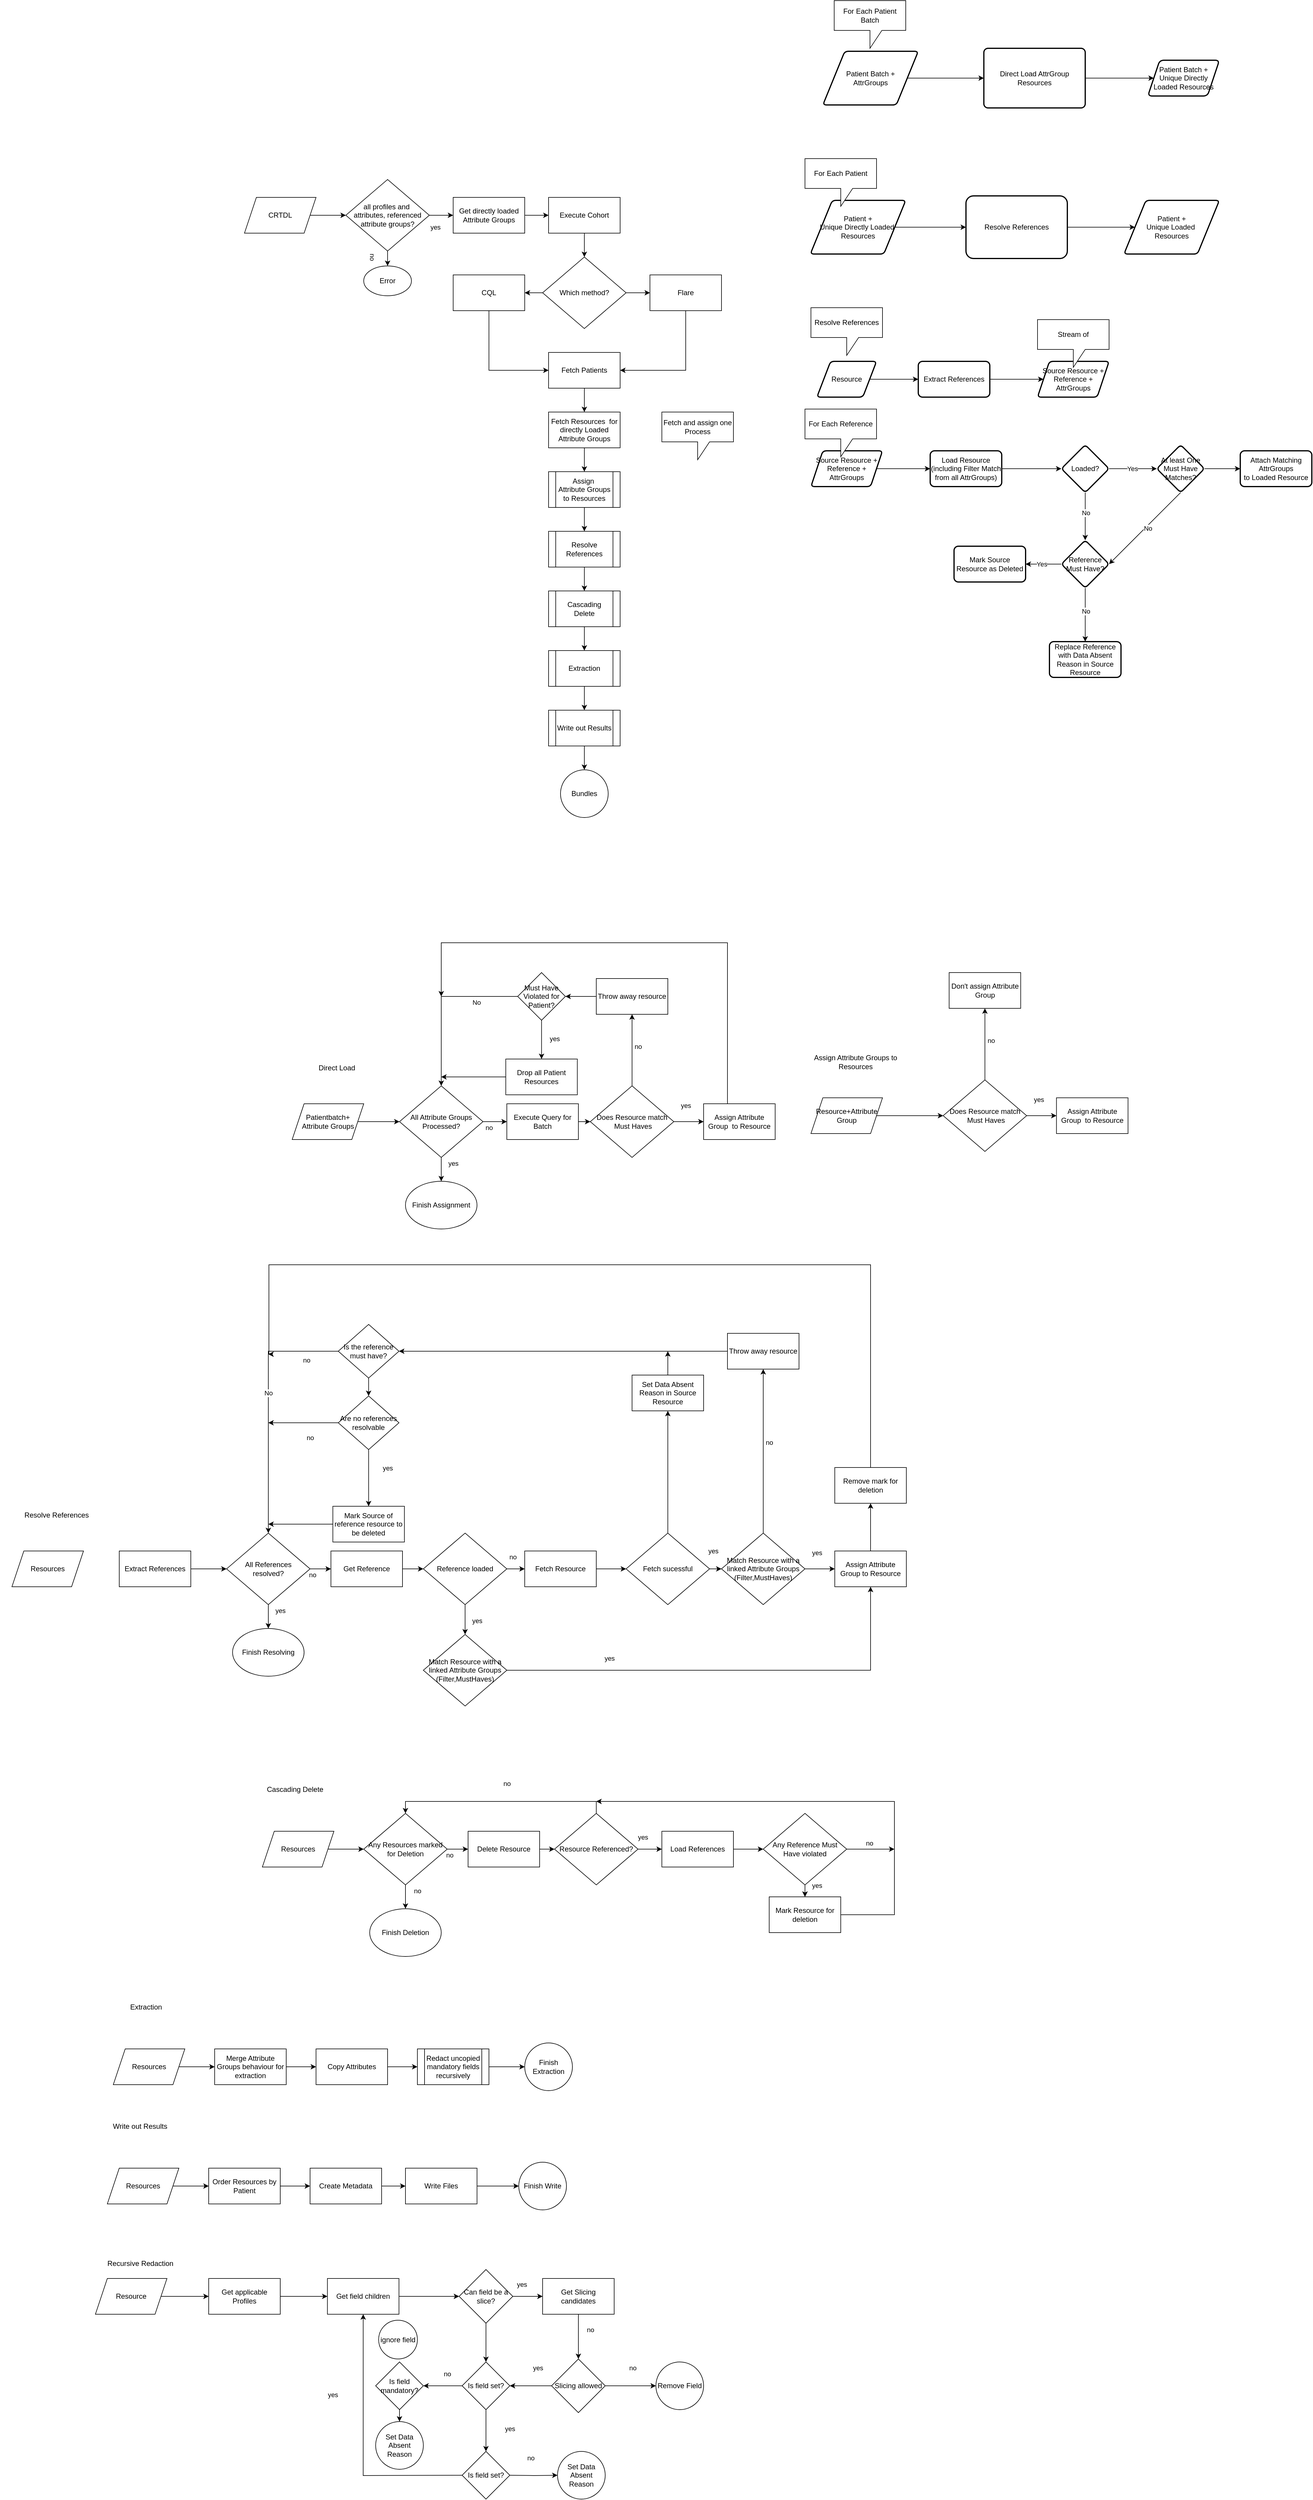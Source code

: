 <mxfile version="26.0.4">
  <diagram name="Page-1" id="kgNro5y93QIF35jHFry2">
    <mxGraphModel dx="4140" dy="3647" grid="1" gridSize="10" guides="1" tooltips="1" connect="1" arrows="1" fold="1" page="1" pageScale="1" pageWidth="850" pageHeight="1100" math="0" shadow="0">
      <root>
        <mxCell id="0" />
        <mxCell id="1" parent="0" />
        <mxCell id="Brb8-mD9N2KLEKnw9XJb-8" value="Direct Load " style="text;html=1;align=center;verticalAlign=middle;whiteSpace=wrap;rounded=0;" parent="1" vertex="1">
          <mxGeometry x="-1230" y="205" width="190" height="30" as="geometry" />
        </mxCell>
        <mxCell id="Brb8-mD9N2KLEKnw9XJb-24" value="" style="edgeStyle=orthogonalEdgeStyle;rounded=0;orthogonalLoop=1;jettySize=auto;html=1;" parent="1" source="Brb8-mD9N2KLEKnw9XJb-11" target="Brb8-mD9N2KLEKnw9XJb-23" edge="1">
          <mxGeometry relative="1" as="geometry" />
        </mxCell>
        <mxCell id="Brb8-mD9N2KLEKnw9XJb-11" value="&lt;div&gt;Patientbatch+&lt;/div&gt;&lt;div&gt;Attribute Groups &lt;/div&gt;" style="shape=parallelogram;perimeter=parallelogramPerimeter;whiteSpace=wrap;html=1;fixedSize=1;" parent="1" vertex="1">
          <mxGeometry x="-1210" y="280" width="120" height="60" as="geometry" />
        </mxCell>
        <mxCell id="Brb8-mD9N2KLEKnw9XJb-34" value="" style="edgeStyle=orthogonalEdgeStyle;rounded=0;orthogonalLoop=1;jettySize=auto;html=1;" parent="1" source="Brb8-mD9N2KLEKnw9XJb-14" target="Brb8-mD9N2KLEKnw9XJb-30" edge="1">
          <mxGeometry relative="1" as="geometry" />
        </mxCell>
        <mxCell id="Brb8-mD9N2KLEKnw9XJb-46" value="&lt;div&gt;yes&lt;/div&gt;&lt;div&gt;&lt;br&gt;&lt;/div&gt;" style="edgeLabel;html=1;align=center;verticalAlign=middle;resizable=0;points=[];" parent="Brb8-mD9N2KLEKnw9XJb-34" connectable="0" vertex="1">
          <mxGeometry x="-0.398" y="-1" relative="1" as="geometry">
            <mxPoint x="5" y="-21" as="offset" />
          </mxGeometry>
        </mxCell>
        <mxCell id="Brb8-mD9N2KLEKnw9XJb-53" style="edgeStyle=orthogonalEdgeStyle;rounded=0;orthogonalLoop=1;jettySize=auto;html=1;entryX=0.5;entryY=1;entryDx=0;entryDy=0;" parent="1" source="Brb8-mD9N2KLEKnw9XJb-14" target="Brb8-mD9N2KLEKnw9XJb-26" edge="1">
          <mxGeometry relative="1" as="geometry" />
        </mxCell>
        <mxCell id="Brb8-mD9N2KLEKnw9XJb-54" value="no" style="edgeLabel;html=1;align=center;verticalAlign=middle;resizable=0;points=[];" parent="Brb8-mD9N2KLEKnw9XJb-53" connectable="0" vertex="1">
          <mxGeometry x="0.108" relative="1" as="geometry">
            <mxPoint x="10" as="offset" />
          </mxGeometry>
        </mxCell>
        <mxCell id="Brb8-mD9N2KLEKnw9XJb-14" value="&lt;div&gt;Does Resource match&lt;/div&gt;&lt;div&gt;&amp;nbsp;Must Haves&lt;br&gt;&lt;/div&gt;" style="rhombus;whiteSpace=wrap;html=1;" parent="1" vertex="1">
          <mxGeometry x="-710" y="250" width="140" height="120" as="geometry" />
        </mxCell>
        <mxCell id="Brb8-mD9N2KLEKnw9XJb-31" value="" style="edgeStyle=orthogonalEdgeStyle;rounded=0;orthogonalLoop=1;jettySize=auto;html=1;" parent="1" source="Brb8-mD9N2KLEKnw9XJb-21" target="Brb8-mD9N2KLEKnw9XJb-14" edge="1">
          <mxGeometry relative="1" as="geometry" />
        </mxCell>
        <mxCell id="Brb8-mD9N2KLEKnw9XJb-21" value="Execute Query for Batch" style="rounded=0;whiteSpace=wrap;html=1;" parent="1" vertex="1">
          <mxGeometry x="-850" y="280" width="120" height="60" as="geometry" />
        </mxCell>
        <mxCell id="Brb8-mD9N2KLEKnw9XJb-25" value="" style="edgeStyle=orthogonalEdgeStyle;rounded=0;orthogonalLoop=1;jettySize=auto;html=1;" parent="1" source="Brb8-mD9N2KLEKnw9XJb-23" target="Brb8-mD9N2KLEKnw9XJb-21" edge="1">
          <mxGeometry relative="1" as="geometry" />
        </mxCell>
        <mxCell id="Brb8-mD9N2KLEKnw9XJb-51" value="no" style="edgeLabel;html=1;align=center;verticalAlign=middle;resizable=0;points=[];" parent="Brb8-mD9N2KLEKnw9XJb-25" connectable="0" vertex="1">
          <mxGeometry x="0.777" y="-2" relative="1" as="geometry">
            <mxPoint x="-26" y="8" as="offset" />
          </mxGeometry>
        </mxCell>
        <mxCell id="Brb8-mD9N2KLEKnw9XJb-50" value="" style="edgeStyle=orthogonalEdgeStyle;rounded=0;orthogonalLoop=1;jettySize=auto;html=1;" parent="1" source="Brb8-mD9N2KLEKnw9XJb-23" target="Brb8-mD9N2KLEKnw9XJb-49" edge="1">
          <mxGeometry relative="1" as="geometry" />
        </mxCell>
        <mxCell id="Brb8-mD9N2KLEKnw9XJb-52" value="yes" style="edgeLabel;html=1;align=center;verticalAlign=middle;resizable=0;points=[];" parent="Brb8-mD9N2KLEKnw9XJb-50" connectable="0" vertex="1">
          <mxGeometry x="-0.515" y="-2" relative="1" as="geometry">
            <mxPoint x="22" as="offset" />
          </mxGeometry>
        </mxCell>
        <mxCell id="Brb8-mD9N2KLEKnw9XJb-23" value="&lt;div&gt;All Attribute Groups Processed?&lt;/div&gt;" style="rhombus;whiteSpace=wrap;html=1;" parent="1" vertex="1">
          <mxGeometry x="-1030" y="250" width="140" height="120" as="geometry" />
        </mxCell>
        <mxCell id="Brb8-mD9N2KLEKnw9XJb-37" value="" style="edgeStyle=orthogonalEdgeStyle;rounded=0;orthogonalLoop=1;jettySize=auto;html=1;" parent="1" source="Brb8-mD9N2KLEKnw9XJb-26" target="Brb8-mD9N2KLEKnw9XJb-36" edge="1">
          <mxGeometry relative="1" as="geometry" />
        </mxCell>
        <mxCell id="Brb8-mD9N2KLEKnw9XJb-26" value="Throw away resource" style="rounded=0;whiteSpace=wrap;html=1;" parent="1" vertex="1">
          <mxGeometry x="-700" y="70" width="120" height="60" as="geometry" />
        </mxCell>
        <mxCell id="Brb8-mD9N2KLEKnw9XJb-48" style="edgeStyle=orthogonalEdgeStyle;rounded=0;orthogonalLoop=1;jettySize=auto;html=1;" parent="1" source="Brb8-mD9N2KLEKnw9XJb-30" edge="1">
          <mxGeometry relative="1" as="geometry">
            <mxPoint x="-960" y="100" as="targetPoint" />
            <Array as="points">
              <mxPoint x="-480" y="10" />
              <mxPoint x="-960" y="10" />
            </Array>
          </mxGeometry>
        </mxCell>
        <mxCell id="Brb8-mD9N2KLEKnw9XJb-30" value="Assign Attribute Group&amp;nbsp; to Resource" style="rounded=0;whiteSpace=wrap;html=1;" parent="1" vertex="1">
          <mxGeometry x="-520" y="280" width="120" height="60" as="geometry" />
        </mxCell>
        <mxCell id="Brb8-mD9N2KLEKnw9XJb-38" style="edgeStyle=orthogonalEdgeStyle;rounded=0;orthogonalLoop=1;jettySize=auto;html=1;" parent="1" source="Brb8-mD9N2KLEKnw9XJb-36" target="Brb8-mD9N2KLEKnw9XJb-23" edge="1">
          <mxGeometry relative="1" as="geometry" />
        </mxCell>
        <mxCell id="Brb8-mD9N2KLEKnw9XJb-39" value="No" style="edgeLabel;html=1;align=center;verticalAlign=middle;resizable=0;points=[];" parent="Brb8-mD9N2KLEKnw9XJb-38" connectable="0" vertex="1">
          <mxGeometry x="-0.254" relative="1" as="geometry">
            <mxPoint x="35" y="10" as="offset" />
          </mxGeometry>
        </mxCell>
        <mxCell id="Brb8-mD9N2KLEKnw9XJb-41" value="" style="edgeStyle=orthogonalEdgeStyle;rounded=0;orthogonalLoop=1;jettySize=auto;html=1;" parent="1" source="Brb8-mD9N2KLEKnw9XJb-36" target="Brb8-mD9N2KLEKnw9XJb-40" edge="1">
          <mxGeometry relative="1" as="geometry" />
        </mxCell>
        <mxCell id="Brb8-mD9N2KLEKnw9XJb-134" value="yes" style="edgeLabel;html=1;align=center;verticalAlign=middle;resizable=0;points=[];" parent="Brb8-mD9N2KLEKnw9XJb-41" connectable="0" vertex="1">
          <mxGeometry x="-0.007" y="3" relative="1" as="geometry">
            <mxPoint x="19" y="-2" as="offset" />
          </mxGeometry>
        </mxCell>
        <mxCell id="Brb8-mD9N2KLEKnw9XJb-36" value="Must Have Violated for Patient?" style="rhombus;whiteSpace=wrap;html=1;" parent="1" vertex="1">
          <mxGeometry x="-831.78" y="60" width="80" height="80" as="geometry" />
        </mxCell>
        <mxCell id="Brb8-mD9N2KLEKnw9XJb-43" style="edgeStyle=orthogonalEdgeStyle;rounded=0;orthogonalLoop=1;jettySize=auto;html=1;" parent="1" source="Brb8-mD9N2KLEKnw9XJb-40" edge="1">
          <mxGeometry relative="1" as="geometry">
            <mxPoint x="-960" y="235" as="targetPoint" />
          </mxGeometry>
        </mxCell>
        <mxCell id="Brb8-mD9N2KLEKnw9XJb-40" value="Drop all Patient Resources" style="rounded=0;whiteSpace=wrap;html=1;" parent="1" vertex="1">
          <mxGeometry x="-851.78" y="205" width="120" height="60" as="geometry" />
        </mxCell>
        <mxCell id="Brb8-mD9N2KLEKnw9XJb-49" value="Finish Assignment" style="ellipse;whiteSpace=wrap;html=1;" parent="1" vertex="1">
          <mxGeometry x="-1020" y="410" width="120" height="80" as="geometry" />
        </mxCell>
        <mxCell id="Brb8-mD9N2KLEKnw9XJb-80" value="Resolve References" style="text;html=1;align=center;verticalAlign=middle;whiteSpace=wrap;rounded=0;" parent="1" vertex="1">
          <mxGeometry x="-1700" y="955" width="190" height="30" as="geometry" />
        </mxCell>
        <mxCell id="Brb8-mD9N2KLEKnw9XJb-82" value="Resources" style="shape=parallelogram;perimeter=parallelogramPerimeter;whiteSpace=wrap;html=1;fixedSize=1;" parent="1" vertex="1">
          <mxGeometry x="-1680" y="1030" width="120" height="60" as="geometry" />
        </mxCell>
        <mxCell id="Brb8-mD9N2KLEKnw9XJb-83" value="" style="edgeStyle=orthogonalEdgeStyle;rounded=0;orthogonalLoop=1;jettySize=auto;html=1;" parent="1" source="Brb8-mD9N2KLEKnw9XJb-87" target="Brb8-mD9N2KLEKnw9XJb-98" edge="1">
          <mxGeometry relative="1" as="geometry" />
        </mxCell>
        <mxCell id="Brb8-mD9N2KLEKnw9XJb-84" value="&lt;div&gt;yes&lt;/div&gt;&lt;div&gt;&lt;br&gt;&lt;/div&gt;" style="edgeLabel;html=1;align=center;verticalAlign=middle;resizable=0;points=[];" parent="Brb8-mD9N2KLEKnw9XJb-83" connectable="0" vertex="1">
          <mxGeometry x="-0.398" y="-1" relative="1" as="geometry">
            <mxPoint x="5" y="-21" as="offset" />
          </mxGeometry>
        </mxCell>
        <mxCell id="Brb8-mD9N2KLEKnw9XJb-85" style="edgeStyle=orthogonalEdgeStyle;rounded=0;orthogonalLoop=1;jettySize=auto;html=1;entryX=0.5;entryY=1;entryDx=0;entryDy=0;" parent="1" source="Brb8-mD9N2KLEKnw9XJb-87" target="Brb8-mD9N2KLEKnw9XJb-96" edge="1">
          <mxGeometry relative="1" as="geometry" />
        </mxCell>
        <mxCell id="Brb8-mD9N2KLEKnw9XJb-86" value="no" style="edgeLabel;html=1;align=center;verticalAlign=middle;resizable=0;points=[];" parent="Brb8-mD9N2KLEKnw9XJb-85" connectable="0" vertex="1">
          <mxGeometry x="0.108" relative="1" as="geometry">
            <mxPoint x="10" as="offset" />
          </mxGeometry>
        </mxCell>
        <mxCell id="Brb8-mD9N2KLEKnw9XJb-87" value="Match Resource with a linked Attribute Groups (Filter,MustHaves)" style="rhombus;whiteSpace=wrap;html=1;" parent="1" vertex="1">
          <mxGeometry x="-490" y="1000" width="140" height="120" as="geometry" />
        </mxCell>
        <mxCell id="Brb8-mD9N2KLEKnw9XJb-109" value="" style="edgeStyle=orthogonalEdgeStyle;rounded=0;orthogonalLoop=1;jettySize=auto;html=1;" parent="1" source="Brb8-mD9N2KLEKnw9XJb-89" target="Brb8-mD9N2KLEKnw9XJb-108" edge="1">
          <mxGeometry relative="1" as="geometry" />
        </mxCell>
        <mxCell id="Brb8-mD9N2KLEKnw9XJb-89" value="Get Reference" style="rounded=0;whiteSpace=wrap;html=1;" parent="1" vertex="1">
          <mxGeometry x="-1145" y="1030" width="120" height="60" as="geometry" />
        </mxCell>
        <mxCell id="Brb8-mD9N2KLEKnw9XJb-90" value="" style="edgeStyle=orthogonalEdgeStyle;rounded=0;orthogonalLoop=1;jettySize=auto;html=1;" parent="1" source="Brb8-mD9N2KLEKnw9XJb-94" target="Brb8-mD9N2KLEKnw9XJb-89" edge="1">
          <mxGeometry relative="1" as="geometry" />
        </mxCell>
        <mxCell id="Brb8-mD9N2KLEKnw9XJb-91" value="no" style="edgeLabel;html=1;align=center;verticalAlign=middle;resizable=0;points=[];" parent="Brb8-mD9N2KLEKnw9XJb-90" connectable="0" vertex="1">
          <mxGeometry x="0.777" y="-2" relative="1" as="geometry">
            <mxPoint x="-26" y="8" as="offset" />
          </mxGeometry>
        </mxCell>
        <mxCell id="Brb8-mD9N2KLEKnw9XJb-92" value="" style="edgeStyle=orthogonalEdgeStyle;rounded=0;orthogonalLoop=1;jettySize=auto;html=1;" parent="1" source="Brb8-mD9N2KLEKnw9XJb-94" target="Brb8-mD9N2KLEKnw9XJb-105" edge="1">
          <mxGeometry relative="1" as="geometry" />
        </mxCell>
        <mxCell id="Brb8-mD9N2KLEKnw9XJb-93" value="yes" style="edgeLabel;html=1;align=center;verticalAlign=middle;resizable=0;points=[];" parent="Brb8-mD9N2KLEKnw9XJb-92" connectable="0" vertex="1">
          <mxGeometry x="-0.515" y="-2" relative="1" as="geometry">
            <mxPoint x="22" as="offset" />
          </mxGeometry>
        </mxCell>
        <mxCell id="Brb8-mD9N2KLEKnw9XJb-94" value="&lt;div&gt;All References &lt;br&gt;&lt;/div&gt;&lt;div&gt;resolved?&lt;br&gt;&lt;/div&gt;" style="rhombus;whiteSpace=wrap;html=1;" parent="1" vertex="1">
          <mxGeometry x="-1320" y="1000" width="140" height="120" as="geometry" />
        </mxCell>
        <mxCell id="Brb8-mD9N2KLEKnw9XJb-95" value="" style="edgeStyle=orthogonalEdgeStyle;rounded=0;orthogonalLoop=1;jettySize=auto;html=1;" parent="1" source="Brb8-mD9N2KLEKnw9XJb-96" target="Brb8-mD9N2KLEKnw9XJb-102" edge="1">
          <mxGeometry relative="1" as="geometry" />
        </mxCell>
        <mxCell id="Brb8-mD9N2KLEKnw9XJb-96" value="Throw away resource" style="rounded=0;whiteSpace=wrap;html=1;" parent="1" vertex="1">
          <mxGeometry x="-480" y="665" width="120" height="60" as="geometry" />
        </mxCell>
        <mxCell id="Brb8-mD9N2KLEKnw9XJb-238" value="" style="edgeStyle=orthogonalEdgeStyle;rounded=0;orthogonalLoop=1;jettySize=auto;html=1;" parent="1" source="Brb8-mD9N2KLEKnw9XJb-98" target="Brb8-mD9N2KLEKnw9XJb-237" edge="1">
          <mxGeometry relative="1" as="geometry" />
        </mxCell>
        <mxCell id="Brb8-mD9N2KLEKnw9XJb-98" value="Assign Attribute Group to Resource" style="rounded=0;whiteSpace=wrap;html=1;" parent="1" vertex="1">
          <mxGeometry x="-300" y="1030" width="120" height="60" as="geometry" />
        </mxCell>
        <mxCell id="Brb8-mD9N2KLEKnw9XJb-99" style="edgeStyle=orthogonalEdgeStyle;rounded=0;orthogonalLoop=1;jettySize=auto;html=1;" parent="1" source="Brb8-mD9N2KLEKnw9XJb-102" target="Brb8-mD9N2KLEKnw9XJb-94" edge="1">
          <mxGeometry relative="1" as="geometry" />
        </mxCell>
        <mxCell id="Brb8-mD9N2KLEKnw9XJb-100" value="No" style="edgeLabel;html=1;align=center;verticalAlign=middle;resizable=0;points=[];" parent="Brb8-mD9N2KLEKnw9XJb-99" connectable="0" vertex="1">
          <mxGeometry x="-0.254" relative="1" as="geometry">
            <mxPoint y="30" as="offset" />
          </mxGeometry>
        </mxCell>
        <mxCell id="Brb8-mD9N2KLEKnw9XJb-138" value="no" style="edgeLabel;html=1;align=center;verticalAlign=middle;resizable=0;points=[];" parent="Brb8-mD9N2KLEKnw9XJb-99" connectable="0" vertex="1">
          <mxGeometry x="-0.744" y="1" relative="1" as="geometry">
            <mxPoint y="14" as="offset" />
          </mxGeometry>
        </mxCell>
        <mxCell id="Brb8-mD9N2KLEKnw9XJb-139" value="" style="edgeStyle=orthogonalEdgeStyle;rounded=0;orthogonalLoop=1;jettySize=auto;html=1;" parent="1" source="Brb8-mD9N2KLEKnw9XJb-102" target="Brb8-mD9N2KLEKnw9XJb-137" edge="1">
          <mxGeometry relative="1" as="geometry" />
        </mxCell>
        <mxCell id="Brb8-mD9N2KLEKnw9XJb-102" value="Is the reference must have?" style="rhombus;whiteSpace=wrap;html=1;" parent="1" vertex="1">
          <mxGeometry x="-1132.67" y="650" width="101.78" height="90" as="geometry" />
        </mxCell>
        <mxCell id="Brb8-mD9N2KLEKnw9XJb-103" style="edgeStyle=orthogonalEdgeStyle;rounded=0;orthogonalLoop=1;jettySize=auto;html=1;" parent="1" source="Brb8-mD9N2KLEKnw9XJb-104" edge="1">
          <mxGeometry relative="1" as="geometry">
            <mxPoint x="-1250" y="985" as="targetPoint" />
          </mxGeometry>
        </mxCell>
        <mxCell id="Brb8-mD9N2KLEKnw9XJb-104" value="Mark Source of reference resource to be deleted" style="rounded=0;whiteSpace=wrap;html=1;" parent="1" vertex="1">
          <mxGeometry x="-1141.78" y="955" width="120" height="60" as="geometry" />
        </mxCell>
        <mxCell id="Brb8-mD9N2KLEKnw9XJb-105" value="Finish Resolving" style="ellipse;whiteSpace=wrap;html=1;" parent="1" vertex="1">
          <mxGeometry x="-1310" y="1160" width="120" height="80" as="geometry" />
        </mxCell>
        <mxCell id="Brb8-mD9N2KLEKnw9XJb-107" value="" style="edgeStyle=orthogonalEdgeStyle;rounded=0;orthogonalLoop=1;jettySize=auto;html=1;" parent="1" source="Brb8-mD9N2KLEKnw9XJb-106" target="Brb8-mD9N2KLEKnw9XJb-94" edge="1">
          <mxGeometry relative="1" as="geometry" />
        </mxCell>
        <mxCell id="Brb8-mD9N2KLEKnw9XJb-106" value="Extract References" style="rounded=0;whiteSpace=wrap;html=1;" parent="1" vertex="1">
          <mxGeometry x="-1500" y="1030" width="120" height="60" as="geometry" />
        </mxCell>
        <mxCell id="Brb8-mD9N2KLEKnw9XJb-111" value="" style="edgeStyle=orthogonalEdgeStyle;rounded=0;orthogonalLoop=1;jettySize=auto;html=1;" parent="1" source="Brb8-mD9N2KLEKnw9XJb-108" target="Brb8-mD9N2KLEKnw9XJb-110" edge="1">
          <mxGeometry relative="1" as="geometry" />
        </mxCell>
        <mxCell id="Brb8-mD9N2KLEKnw9XJb-123" value="no" style="edgeLabel;html=1;align=center;verticalAlign=middle;resizable=0;points=[];" parent="Brb8-mD9N2KLEKnw9XJb-111" connectable="0" vertex="1">
          <mxGeometry x="-0.697" relative="1" as="geometry">
            <mxPoint x="2" y="-20" as="offset" />
          </mxGeometry>
        </mxCell>
        <mxCell id="Brb8-mD9N2KLEKnw9XJb-114" value="" style="edgeStyle=orthogonalEdgeStyle;rounded=0;orthogonalLoop=1;jettySize=auto;html=1;entryX=0.5;entryY=0;entryDx=0;entryDy=0;" parent="1" source="Brb8-mD9N2KLEKnw9XJb-108" target="Brb8-mD9N2KLEKnw9XJb-127" edge="1">
          <mxGeometry relative="1" as="geometry">
            <mxPoint x="-920" y="1160" as="targetPoint" />
          </mxGeometry>
        </mxCell>
        <mxCell id="Brb8-mD9N2KLEKnw9XJb-115" value="yes" style="edgeLabel;html=1;align=center;verticalAlign=middle;resizable=0;points=[];" parent="Brb8-mD9N2KLEKnw9XJb-114" connectable="0" vertex="1">
          <mxGeometry x="0.178" y="3" relative="1" as="geometry">
            <mxPoint x="17" y="-3" as="offset" />
          </mxGeometry>
        </mxCell>
        <mxCell id="Brb8-mD9N2KLEKnw9XJb-108" value="Reference loaded" style="rhombus;whiteSpace=wrap;html=1;" parent="1" vertex="1">
          <mxGeometry x="-990" y="1000" width="140" height="120" as="geometry" />
        </mxCell>
        <mxCell id="Brb8-mD9N2KLEKnw9XJb-117" value="" style="edgeStyle=orthogonalEdgeStyle;rounded=0;orthogonalLoop=1;jettySize=auto;html=1;" parent="1" source="Brb8-mD9N2KLEKnw9XJb-110" target="Brb8-mD9N2KLEKnw9XJb-116" edge="1">
          <mxGeometry relative="1" as="geometry" />
        </mxCell>
        <mxCell id="Brb8-mD9N2KLEKnw9XJb-110" value="Fetch Resource" style="whiteSpace=wrap;html=1;" parent="1" vertex="1">
          <mxGeometry x="-820" y="1030" width="120" height="60" as="geometry" />
        </mxCell>
        <mxCell id="Brb8-mD9N2KLEKnw9XJb-119" value="" style="edgeStyle=orthogonalEdgeStyle;rounded=0;orthogonalLoop=1;jettySize=auto;html=1;" parent="1" source="Brb8-mD9N2KLEKnw9XJb-116" target="Brb8-mD9N2KLEKnw9XJb-118" edge="1">
          <mxGeometry relative="1" as="geometry" />
        </mxCell>
        <mxCell id="Brb8-mD9N2KLEKnw9XJb-124" value="" style="edgeStyle=orthogonalEdgeStyle;rounded=0;orthogonalLoop=1;jettySize=auto;html=1;" parent="1" source="Brb8-mD9N2KLEKnw9XJb-116" target="Brb8-mD9N2KLEKnw9XJb-87" edge="1">
          <mxGeometry relative="1" as="geometry" />
        </mxCell>
        <mxCell id="Brb8-mD9N2KLEKnw9XJb-125" value="yes" style="edgeLabel;html=1;align=center;verticalAlign=middle;resizable=0;points=[];" parent="Brb8-mD9N2KLEKnw9XJb-124" connectable="0" vertex="1">
          <mxGeometry x="-0.806" y="-3" relative="1" as="geometry">
            <mxPoint y="-33" as="offset" />
          </mxGeometry>
        </mxCell>
        <mxCell id="Brb8-mD9N2KLEKnw9XJb-116" value="Fetch sucessful" style="rhombus;whiteSpace=wrap;html=1;" parent="1" vertex="1">
          <mxGeometry x="-650" y="1000" width="140" height="120" as="geometry" />
        </mxCell>
        <mxCell id="Brb8-mD9N2KLEKnw9XJb-135" style="edgeStyle=orthogonalEdgeStyle;rounded=0;orthogonalLoop=1;jettySize=auto;html=1;" parent="1" source="Brb8-mD9N2KLEKnw9XJb-118" edge="1">
          <mxGeometry relative="1" as="geometry">
            <mxPoint x="-580" y="695" as="targetPoint" />
          </mxGeometry>
        </mxCell>
        <mxCell id="Brb8-mD9N2KLEKnw9XJb-118" value="Set Data Absent Reason in Source Resource " style="whiteSpace=wrap;html=1;" parent="1" vertex="1">
          <mxGeometry x="-640" y="735" width="120" height="60" as="geometry" />
        </mxCell>
        <mxCell id="Brb8-mD9N2KLEKnw9XJb-130" style="edgeStyle=orthogonalEdgeStyle;rounded=0;orthogonalLoop=1;jettySize=auto;html=1;entryX=0.5;entryY=1;entryDx=0;entryDy=0;" parent="1" source="Brb8-mD9N2KLEKnw9XJb-127" target="Brb8-mD9N2KLEKnw9XJb-98" edge="1">
          <mxGeometry relative="1" as="geometry" />
        </mxCell>
        <mxCell id="Brb8-mD9N2KLEKnw9XJb-131" value="yes" style="edgeLabel;html=1;align=center;verticalAlign=middle;resizable=0;points=[];" parent="Brb8-mD9N2KLEKnw9XJb-130" connectable="0" vertex="1">
          <mxGeometry x="-0.76" y="-1" relative="1" as="geometry">
            <mxPoint x="82" y="-21" as="offset" />
          </mxGeometry>
        </mxCell>
        <mxCell id="Brb8-mD9N2KLEKnw9XJb-127" value="Match Resource with a linked Attribute Groups (Filter,MustHaves)" style="rhombus;whiteSpace=wrap;html=1;" parent="1" vertex="1">
          <mxGeometry x="-990" y="1170" width="140" height="120" as="geometry" />
        </mxCell>
        <mxCell id="Brb8-mD9N2KLEKnw9XJb-142" style="edgeStyle=orthogonalEdgeStyle;rounded=0;orthogonalLoop=1;jettySize=auto;html=1;" parent="1" source="Brb8-mD9N2KLEKnw9XJb-137" edge="1">
          <mxGeometry relative="1" as="geometry">
            <mxPoint x="-1250" y="815" as="targetPoint" />
            <Array as="points">
              <mxPoint x="-1190" y="815" />
              <mxPoint x="-1190" y="815" />
            </Array>
          </mxGeometry>
        </mxCell>
        <mxCell id="Brb8-mD9N2KLEKnw9XJb-143" value="no" style="edgeLabel;html=1;align=center;verticalAlign=middle;resizable=0;points=[];" parent="Brb8-mD9N2KLEKnw9XJb-142" connectable="0" vertex="1">
          <mxGeometry x="0.071" y="2" relative="1" as="geometry">
            <mxPoint x="15" y="23" as="offset" />
          </mxGeometry>
        </mxCell>
        <mxCell id="qXSFNuCbwQx_Ih3ncW2b-2" style="edgeStyle=orthogonalEdgeStyle;rounded=0;orthogonalLoop=1;jettySize=auto;html=1;entryX=0.5;entryY=0;entryDx=0;entryDy=0;" parent="1" source="Brb8-mD9N2KLEKnw9XJb-137" target="Brb8-mD9N2KLEKnw9XJb-104" edge="1">
          <mxGeometry relative="1" as="geometry" />
        </mxCell>
        <mxCell id="qXSFNuCbwQx_Ih3ncW2b-3" value="yes" style="edgeLabel;html=1;align=center;verticalAlign=middle;resizable=0;points=[];" parent="qXSFNuCbwQx_Ih3ncW2b-2" connectable="0" vertex="1">
          <mxGeometry x="-0.131" y="-2" relative="1" as="geometry">
            <mxPoint x="34" y="-11" as="offset" />
          </mxGeometry>
        </mxCell>
        <mxCell id="Brb8-mD9N2KLEKnw9XJb-137" value="Are no references resolvable" style="rhombus;whiteSpace=wrap;html=1;" parent="1" vertex="1">
          <mxGeometry x="-1132.67" y="770" width="101.78" height="90" as="geometry" />
        </mxCell>
        <mxCell id="Brb8-mD9N2KLEKnw9XJb-186" value="Cascading Delete" style="text;html=1;align=center;verticalAlign=middle;whiteSpace=wrap;rounded=0;" parent="1" vertex="1">
          <mxGeometry x="-1300" y="1415" width="190" height="30" as="geometry" />
        </mxCell>
        <mxCell id="Brb8-mD9N2KLEKnw9XJb-235" value="" style="edgeStyle=orthogonalEdgeStyle;rounded=0;orthogonalLoop=1;jettySize=auto;html=1;" parent="1" source="Brb8-mD9N2KLEKnw9XJb-188" target="Brb8-mD9N2KLEKnw9XJb-200" edge="1">
          <mxGeometry relative="1" as="geometry" />
        </mxCell>
        <mxCell id="Brb8-mD9N2KLEKnw9XJb-188" value="Resources" style="shape=parallelogram;perimeter=parallelogramPerimeter;whiteSpace=wrap;html=1;fixedSize=1;" parent="1" vertex="1">
          <mxGeometry x="-1260" y="1500" width="120" height="60" as="geometry" />
        </mxCell>
        <mxCell id="Brb8-mD9N2KLEKnw9XJb-194" value="" style="edgeStyle=orthogonalEdgeStyle;rounded=0;orthogonalLoop=1;jettySize=auto;html=1;" parent="1" source="Brb8-mD9N2KLEKnw9XJb-195" target="Brb8-mD9N2KLEKnw9XJb-218" edge="1">
          <mxGeometry relative="1" as="geometry" />
        </mxCell>
        <mxCell id="Brb8-mD9N2KLEKnw9XJb-195" value="Delete Resource" style="rounded=0;whiteSpace=wrap;html=1;" parent="1" vertex="1">
          <mxGeometry x="-915" y="1500" width="120" height="60" as="geometry" />
        </mxCell>
        <mxCell id="Brb8-mD9N2KLEKnw9XJb-196" value="" style="edgeStyle=orthogonalEdgeStyle;rounded=0;orthogonalLoop=1;jettySize=auto;html=1;" parent="1" source="Brb8-mD9N2KLEKnw9XJb-200" target="Brb8-mD9N2KLEKnw9XJb-195" edge="1">
          <mxGeometry relative="1" as="geometry" />
        </mxCell>
        <mxCell id="Brb8-mD9N2KLEKnw9XJb-197" value="no" style="edgeLabel;html=1;align=center;verticalAlign=middle;resizable=0;points=[];" parent="Brb8-mD9N2KLEKnw9XJb-196" connectable="0" vertex="1">
          <mxGeometry x="0.777" y="-2" relative="1" as="geometry">
            <mxPoint x="-26" y="8" as="offset" />
          </mxGeometry>
        </mxCell>
        <mxCell id="Brb8-mD9N2KLEKnw9XJb-198" value="" style="edgeStyle=orthogonalEdgeStyle;rounded=0;orthogonalLoop=1;jettySize=auto;html=1;" parent="1" source="Brb8-mD9N2KLEKnw9XJb-200" target="Brb8-mD9N2KLEKnw9XJb-211" edge="1">
          <mxGeometry relative="1" as="geometry" />
        </mxCell>
        <mxCell id="Brb8-mD9N2KLEKnw9XJb-199" value="no" style="edgeLabel;html=1;align=center;verticalAlign=middle;resizable=0;points=[];" parent="Brb8-mD9N2KLEKnw9XJb-198" connectable="0" vertex="1">
          <mxGeometry x="-0.515" y="-2" relative="1" as="geometry">
            <mxPoint x="22" as="offset" />
          </mxGeometry>
        </mxCell>
        <mxCell id="Brb8-mD9N2KLEKnw9XJb-200" value="Any Resources marked for Deletion" style="rhombus;whiteSpace=wrap;html=1;" parent="1" vertex="1">
          <mxGeometry x="-1090" y="1470" width="140" height="120" as="geometry" />
        </mxCell>
        <mxCell id="Brb8-mD9N2KLEKnw9XJb-245" style="edgeStyle=orthogonalEdgeStyle;rounded=0;orthogonalLoop=1;jettySize=auto;html=1;" parent="1" source="Brb8-mD9N2KLEKnw9XJb-203" edge="1">
          <mxGeometry relative="1" as="geometry">
            <mxPoint x="-700.0" y="1450" as="targetPoint" />
            <Array as="points">
              <mxPoint x="-200" y="1450" />
            </Array>
          </mxGeometry>
        </mxCell>
        <mxCell id="Brb8-mD9N2KLEKnw9XJb-203" value="Mark Resource for deletion" style="rounded=0;whiteSpace=wrap;html=1;" parent="1" vertex="1">
          <mxGeometry x="-410" y="1610" width="120" height="60" as="geometry" />
        </mxCell>
        <mxCell id="Brb8-mD9N2KLEKnw9XJb-211" value="Finish Deletion" style="ellipse;whiteSpace=wrap;html=1;" parent="1" vertex="1">
          <mxGeometry x="-1080" y="1630" width="120" height="80" as="geometry" />
        </mxCell>
        <mxCell id="Brb8-mD9N2KLEKnw9XJb-214" value="" style="edgeStyle=orthogonalEdgeStyle;rounded=0;orthogonalLoop=1;jettySize=auto;html=1;" parent="1" source="Brb8-mD9N2KLEKnw9XJb-218" target="Brb8-mD9N2KLEKnw9XJb-220" edge="1">
          <mxGeometry relative="1" as="geometry" />
        </mxCell>
        <mxCell id="Brb8-mD9N2KLEKnw9XJb-215" value="yes" style="edgeLabel;html=1;align=center;verticalAlign=middle;resizable=0;points=[];" parent="Brb8-mD9N2KLEKnw9XJb-214" connectable="0" vertex="1">
          <mxGeometry x="-0.697" relative="1" as="geometry">
            <mxPoint x="2" y="-20" as="offset" />
          </mxGeometry>
        </mxCell>
        <mxCell id="Brb8-mD9N2KLEKnw9XJb-240" style="edgeStyle=orthogonalEdgeStyle;rounded=0;orthogonalLoop=1;jettySize=auto;html=1;entryX=0.5;entryY=0;entryDx=0;entryDy=0;" parent="1" source="Brb8-mD9N2KLEKnw9XJb-218" target="Brb8-mD9N2KLEKnw9XJb-200" edge="1">
          <mxGeometry relative="1" as="geometry">
            <Array as="points">
              <mxPoint x="-700" y="1450" />
              <mxPoint x="-1020" y="1450" />
            </Array>
          </mxGeometry>
        </mxCell>
        <mxCell id="Brb8-mD9N2KLEKnw9XJb-241" value="no" style="edgeLabel;html=1;align=center;verticalAlign=middle;resizable=0;points=[];" parent="Brb8-mD9N2KLEKnw9XJb-240" connectable="0" vertex="1">
          <mxGeometry x="-0.349" y="-1" relative="1" as="geometry">
            <mxPoint x="-53" y="-29" as="offset" />
          </mxGeometry>
        </mxCell>
        <mxCell id="Brb8-mD9N2KLEKnw9XJb-218" value="Resource Referenced?" style="rhombus;whiteSpace=wrap;html=1;" parent="1" vertex="1">
          <mxGeometry x="-770" y="1470" width="140" height="120" as="geometry" />
        </mxCell>
        <mxCell id="Brb8-mD9N2KLEKnw9XJb-219" value="" style="edgeStyle=orthogonalEdgeStyle;rounded=0;orthogonalLoop=1;jettySize=auto;html=1;" parent="1" source="Brb8-mD9N2KLEKnw9XJb-220" target="Brb8-mD9N2KLEKnw9XJb-224" edge="1">
          <mxGeometry relative="1" as="geometry" />
        </mxCell>
        <mxCell id="Brb8-mD9N2KLEKnw9XJb-220" value="Load References" style="whiteSpace=wrap;html=1;" parent="1" vertex="1">
          <mxGeometry x="-590" y="1500" width="120" height="60" as="geometry" />
        </mxCell>
        <mxCell id="Brb8-mD9N2KLEKnw9XJb-246" value="" style="edgeStyle=orthogonalEdgeStyle;rounded=0;orthogonalLoop=1;jettySize=auto;html=1;" parent="1" source="Brb8-mD9N2KLEKnw9XJb-224" target="Brb8-mD9N2KLEKnw9XJb-203" edge="1">
          <mxGeometry relative="1" as="geometry" />
        </mxCell>
        <mxCell id="Brb8-mD9N2KLEKnw9XJb-247" style="edgeStyle=orthogonalEdgeStyle;rounded=0;orthogonalLoop=1;jettySize=auto;html=1;" parent="1" source="Brb8-mD9N2KLEKnw9XJb-224" edge="1">
          <mxGeometry relative="1" as="geometry">
            <mxPoint x="-200" y="1530" as="targetPoint" />
          </mxGeometry>
        </mxCell>
        <mxCell id="Brb8-mD9N2KLEKnw9XJb-248" value="no" style="edgeLabel;html=1;align=center;verticalAlign=middle;resizable=0;points=[];" parent="Brb8-mD9N2KLEKnw9XJb-247" connectable="0" vertex="1">
          <mxGeometry x="-0.056" y="-2" relative="1" as="geometry">
            <mxPoint y="-12" as="offset" />
          </mxGeometry>
        </mxCell>
        <mxCell id="Brb8-mD9N2KLEKnw9XJb-249" value="" style="edgeStyle=orthogonalEdgeStyle;rounded=0;orthogonalLoop=1;jettySize=auto;html=1;" parent="1" source="Brb8-mD9N2KLEKnw9XJb-224" target="Brb8-mD9N2KLEKnw9XJb-203" edge="1">
          <mxGeometry relative="1" as="geometry" />
        </mxCell>
        <mxCell id="Brb8-mD9N2KLEKnw9XJb-250" value="yes" style="edgeLabel;html=1;align=center;verticalAlign=middle;resizable=0;points=[];" parent="Brb8-mD9N2KLEKnw9XJb-249" connectable="0" vertex="1">
          <mxGeometry x="0.817" y="2" relative="1" as="geometry">
            <mxPoint x="18" y="-14" as="offset" />
          </mxGeometry>
        </mxCell>
        <mxCell id="Brb8-mD9N2KLEKnw9XJb-224" value="Any Reference Must Have violated" style="rhombus;whiteSpace=wrap;html=1;" parent="1" vertex="1">
          <mxGeometry x="-420" y="1470" width="140" height="120" as="geometry" />
        </mxCell>
        <mxCell id="Brb8-mD9N2KLEKnw9XJb-251" style="edgeStyle=orthogonalEdgeStyle;rounded=0;orthogonalLoop=1;jettySize=auto;html=1;" parent="1" source="Brb8-mD9N2KLEKnw9XJb-237" edge="1">
          <mxGeometry relative="1" as="geometry">
            <mxPoint x="-1250" y="700" as="targetPoint" />
            <Array as="points">
              <mxPoint x="-240" y="550" />
              <mxPoint x="-1249" y="550" />
              <mxPoint x="-1249" y="700" />
            </Array>
          </mxGeometry>
        </mxCell>
        <mxCell id="Brb8-mD9N2KLEKnw9XJb-237" value="Remove mark for deletion" style="rounded=0;whiteSpace=wrap;html=1;" parent="1" vertex="1">
          <mxGeometry x="-300" y="890" width="120" height="60" as="geometry" />
        </mxCell>
        <mxCell id="Brb8-mD9N2KLEKnw9XJb-252" value="" style="edgeStyle=orthogonalEdgeStyle;rounded=0;orthogonalLoop=1;jettySize=auto;html=1;" parent="1" source="Brb8-mD9N2KLEKnw9XJb-256" target="Brb8-mD9N2KLEKnw9XJb-257" edge="1">
          <mxGeometry relative="1" as="geometry" />
        </mxCell>
        <mxCell id="Brb8-mD9N2KLEKnw9XJb-253" value="&lt;div&gt;no&lt;/div&gt;&lt;div&gt;&lt;br&gt;&lt;/div&gt;" style="edgeLabel;html=1;align=center;verticalAlign=middle;resizable=0;points=[];rotation=90;" parent="Brb8-mD9N2KLEKnw9XJb-252" connectable="0" vertex="1">
          <mxGeometry x="0.4" y="-1" relative="1" as="geometry">
            <mxPoint x="-31" y="1" as="offset" />
          </mxGeometry>
        </mxCell>
        <mxCell id="Brb8-mD9N2KLEKnw9XJb-254" value="" style="edgeStyle=orthogonalEdgeStyle;rounded=0;orthogonalLoop=1;jettySize=auto;html=1;" parent="1" source="Brb8-mD9N2KLEKnw9XJb-256" target="Brb8-mD9N2KLEKnw9XJb-261" edge="1">
          <mxGeometry relative="1" as="geometry" />
        </mxCell>
        <mxCell id="Brb8-mD9N2KLEKnw9XJb-255" value="yes" style="edgeLabel;html=1;align=center;verticalAlign=middle;resizable=0;points=[];" parent="Brb8-mD9N2KLEKnw9XJb-254" connectable="0" vertex="1">
          <mxGeometry x="-0.05" y="-2" relative="1" as="geometry">
            <mxPoint x="-9" y="18" as="offset" />
          </mxGeometry>
        </mxCell>
        <mxCell id="Brb8-mD9N2KLEKnw9XJb-256" value="&lt;div&gt;all profiles and&amp;nbsp;&lt;/div&gt;&lt;div&gt;attributes, referenced attribute groups?&lt;/div&gt;" style="rhombus;whiteSpace=wrap;html=1;" parent="1" vertex="1">
          <mxGeometry x="-1120" y="-1270" width="140" height="120" as="geometry" />
        </mxCell>
        <mxCell id="Brb8-mD9N2KLEKnw9XJb-257" value="Error" style="ellipse;whiteSpace=wrap;html=1;" parent="1" vertex="1">
          <mxGeometry x="-1090" y="-1125" width="80" height="50" as="geometry" />
        </mxCell>
        <mxCell id="Brb8-mD9N2KLEKnw9XJb-258" value="" style="edgeStyle=orthogonalEdgeStyle;rounded=0;orthogonalLoop=1;jettySize=auto;html=1;" parent="1" source="Brb8-mD9N2KLEKnw9XJb-259" target="Brb8-mD9N2KLEKnw9XJb-264" edge="1">
          <mxGeometry relative="1" as="geometry" />
        </mxCell>
        <mxCell id="Brb8-mD9N2KLEKnw9XJb-259" value="&lt;div&gt;Execute Cohort&lt;/div&gt;" style="rounded=0;whiteSpace=wrap;html=1;" parent="1" vertex="1">
          <mxGeometry x="-780" y="-1240" width="120" height="60" as="geometry" />
        </mxCell>
        <mxCell id="Brb8-mD9N2KLEKnw9XJb-260" value="" style="edgeStyle=orthogonalEdgeStyle;rounded=0;orthogonalLoop=1;jettySize=auto;html=1;" parent="1" source="Brb8-mD9N2KLEKnw9XJb-261" target="Brb8-mD9N2KLEKnw9XJb-259" edge="1">
          <mxGeometry relative="1" as="geometry" />
        </mxCell>
        <mxCell id="Brb8-mD9N2KLEKnw9XJb-261" value="Get directly loaded Attribute Groups" style="rounded=0;whiteSpace=wrap;html=1;" parent="1" vertex="1">
          <mxGeometry x="-940" y="-1240" width="120" height="60" as="geometry" />
        </mxCell>
        <mxCell id="Brb8-mD9N2KLEKnw9XJb-262" value="" style="edgeStyle=orthogonalEdgeStyle;rounded=0;orthogonalLoop=1;jettySize=auto;html=1;" parent="1" source="Brb8-mD9N2KLEKnw9XJb-264" target="Brb8-mD9N2KLEKnw9XJb-266" edge="1">
          <mxGeometry relative="1" as="geometry" />
        </mxCell>
        <mxCell id="Brb8-mD9N2KLEKnw9XJb-263" value="" style="edgeStyle=orthogonalEdgeStyle;rounded=0;orthogonalLoop=1;jettySize=auto;html=1;" parent="1" source="Brb8-mD9N2KLEKnw9XJb-264" target="Brb8-mD9N2KLEKnw9XJb-268" edge="1">
          <mxGeometry relative="1" as="geometry" />
        </mxCell>
        <mxCell id="Brb8-mD9N2KLEKnw9XJb-264" value="Which method?" style="rhombus;whiteSpace=wrap;html=1;" parent="1" vertex="1">
          <mxGeometry x="-790" y="-1140" width="140" height="120" as="geometry" />
        </mxCell>
        <mxCell id="Brb8-mD9N2KLEKnw9XJb-265" style="edgeStyle=orthogonalEdgeStyle;rounded=0;orthogonalLoop=1;jettySize=auto;html=1;" parent="1" edge="1">
          <mxGeometry relative="1" as="geometry">
            <mxPoint x="-550" y="-1060" as="sourcePoint" />
            <mxPoint x="-660" y="-950" as="targetPoint" />
            <Array as="points">
              <mxPoint x="-550" y="-950" />
            </Array>
          </mxGeometry>
        </mxCell>
        <mxCell id="Brb8-mD9N2KLEKnw9XJb-266" value="Flare" style="rounded=0;whiteSpace=wrap;html=1;" parent="1" vertex="1">
          <mxGeometry x="-610" y="-1110" width="120" height="60" as="geometry" />
        </mxCell>
        <mxCell id="Brb8-mD9N2KLEKnw9XJb-267" style="edgeStyle=orthogonalEdgeStyle;rounded=0;orthogonalLoop=1;jettySize=auto;html=1;entryX=0;entryY=0.5;entryDx=0;entryDy=0;" parent="1" source="Brb8-mD9N2KLEKnw9XJb-268" target="Brb8-mD9N2KLEKnw9XJb-270" edge="1">
          <mxGeometry relative="1" as="geometry">
            <Array as="points">
              <mxPoint x="-880" y="-950" />
            </Array>
          </mxGeometry>
        </mxCell>
        <mxCell id="Brb8-mD9N2KLEKnw9XJb-268" value="CQL" style="rounded=0;whiteSpace=wrap;html=1;" parent="1" vertex="1">
          <mxGeometry x="-940" y="-1110" width="120" height="60" as="geometry" />
        </mxCell>
        <mxCell id="Brb8-mD9N2KLEKnw9XJb-269" value="" style="edgeStyle=orthogonalEdgeStyle;rounded=0;orthogonalLoop=1;jettySize=auto;html=1;" parent="1" source="Brb8-mD9N2KLEKnw9XJb-270" target="Brb8-mD9N2KLEKnw9XJb-272" edge="1">
          <mxGeometry relative="1" as="geometry" />
        </mxCell>
        <mxCell id="Brb8-mD9N2KLEKnw9XJb-270" value="Fetch Patients" style="rounded=0;whiteSpace=wrap;html=1;" parent="1" vertex="1">
          <mxGeometry x="-780" y="-980" width="120" height="60" as="geometry" />
        </mxCell>
        <mxCell id="Brb8-mD9N2KLEKnw9XJb-271" value="" style="edgeStyle=orthogonalEdgeStyle;rounded=0;orthogonalLoop=1;jettySize=auto;html=1;" parent="1" source="Brb8-mD9N2KLEKnw9XJb-272" target="Brb8-mD9N2KLEKnw9XJb-274" edge="1">
          <mxGeometry relative="1" as="geometry" />
        </mxCell>
        <mxCell id="Brb8-mD9N2KLEKnw9XJb-272" value="Fetch Resources&amp;nbsp; for directly Loaded Attribute Groups" style="rounded=0;whiteSpace=wrap;html=1;" parent="1" vertex="1">
          <mxGeometry x="-780" y="-880" width="120" height="60" as="geometry" />
        </mxCell>
        <mxCell id="Brb8-mD9N2KLEKnw9XJb-273" value="" style="edgeStyle=orthogonalEdgeStyle;rounded=0;orthogonalLoop=1;jettySize=auto;html=1;" parent="1" source="Brb8-mD9N2KLEKnw9XJb-274" target="Brb8-mD9N2KLEKnw9XJb-278" edge="1">
          <mxGeometry relative="1" as="geometry" />
        </mxCell>
        <mxCell id="Brb8-mD9N2KLEKnw9XJb-274" value="&lt;div&gt;Assign&amp;nbsp;&lt;/div&gt;&lt;div&gt;Attribute Groups to Resources &lt;/div&gt;" style="shape=process;whiteSpace=wrap;html=1;backgroundOutline=1;" parent="1" vertex="1">
          <mxGeometry x="-780" y="-780" width="120" height="60" as="geometry" />
        </mxCell>
        <mxCell id="Brb8-mD9N2KLEKnw9XJb-275" value="" style="edgeStyle=orthogonalEdgeStyle;rounded=0;orthogonalLoop=1;jettySize=auto;html=1;" parent="1" source="Brb8-mD9N2KLEKnw9XJb-276" target="Brb8-mD9N2KLEKnw9XJb-256" edge="1">
          <mxGeometry relative="1" as="geometry" />
        </mxCell>
        <mxCell id="Brb8-mD9N2KLEKnw9XJb-276" value="CRTDL" style="shape=parallelogram;perimeter=parallelogramPerimeter;whiteSpace=wrap;html=1;fixedSize=1;" parent="1" vertex="1">
          <mxGeometry x="-1290" y="-1240" width="120" height="60" as="geometry" />
        </mxCell>
        <mxCell id="Brb8-mD9N2KLEKnw9XJb-277" value="" style="edgeStyle=orthogonalEdgeStyle;rounded=0;orthogonalLoop=1;jettySize=auto;html=1;" parent="1" source="Brb8-mD9N2KLEKnw9XJb-278" target="Brb8-mD9N2KLEKnw9XJb-280" edge="1">
          <mxGeometry relative="1" as="geometry" />
        </mxCell>
        <mxCell id="Brb8-mD9N2KLEKnw9XJb-278" value="Resolve References" style="shape=process;whiteSpace=wrap;html=1;backgroundOutline=1;" parent="1" vertex="1">
          <mxGeometry x="-780" y="-680" width="120" height="60" as="geometry" />
        </mxCell>
        <mxCell id="Brb8-mD9N2KLEKnw9XJb-279" value="" style="edgeStyle=orthogonalEdgeStyle;rounded=0;orthogonalLoop=1;jettySize=auto;html=1;" parent="1" source="Brb8-mD9N2KLEKnw9XJb-280" target="Brb8-mD9N2KLEKnw9XJb-282" edge="1">
          <mxGeometry relative="1" as="geometry" />
        </mxCell>
        <mxCell id="Brb8-mD9N2KLEKnw9XJb-280" value="Cascading Delete" style="shape=process;whiteSpace=wrap;html=1;backgroundOutline=1;" parent="1" vertex="1">
          <mxGeometry x="-780" y="-580" width="120" height="60" as="geometry" />
        </mxCell>
        <mxCell id="Brb8-mD9N2KLEKnw9XJb-281" value="" style="edgeStyle=orthogonalEdgeStyle;rounded=0;orthogonalLoop=1;jettySize=auto;html=1;" parent="1" source="Brb8-mD9N2KLEKnw9XJb-282" target="Brb8-mD9N2KLEKnw9XJb-285" edge="1">
          <mxGeometry relative="1" as="geometry" />
        </mxCell>
        <mxCell id="Brb8-mD9N2KLEKnw9XJb-282" value="Extraction" style="shape=process;whiteSpace=wrap;html=1;backgroundOutline=1;" parent="1" vertex="1">
          <mxGeometry x="-780" y="-480" width="120" height="60" as="geometry" />
        </mxCell>
        <mxCell id="Brb8-mD9N2KLEKnw9XJb-283" value="Bundles" style="ellipse;whiteSpace=wrap;html=1;" parent="1" vertex="1">
          <mxGeometry x="-760" y="-280" width="80" height="80" as="geometry" />
        </mxCell>
        <mxCell id="Brb8-mD9N2KLEKnw9XJb-284" value="" style="edgeStyle=orthogonalEdgeStyle;rounded=0;orthogonalLoop=1;jettySize=auto;html=1;" parent="1" source="Brb8-mD9N2KLEKnw9XJb-285" target="Brb8-mD9N2KLEKnw9XJb-283" edge="1">
          <mxGeometry relative="1" as="geometry" />
        </mxCell>
        <mxCell id="Brb8-mD9N2KLEKnw9XJb-285" value="Write out Results" style="shape=process;whiteSpace=wrap;html=1;backgroundOutline=1;" parent="1" vertex="1">
          <mxGeometry x="-780" y="-380" width="120" height="60" as="geometry" />
        </mxCell>
        <mxCell id="Brb8-mD9N2KLEKnw9XJb-286" value="Extraction" style="text;html=1;align=center;verticalAlign=middle;whiteSpace=wrap;rounded=0;" parent="1" vertex="1">
          <mxGeometry x="-1550" y="1780" width="190" height="30" as="geometry" />
        </mxCell>
        <mxCell id="Brb8-mD9N2KLEKnw9XJb-287" value="" style="edgeStyle=orthogonalEdgeStyle;rounded=0;orthogonalLoop=1;jettySize=auto;html=1;" parent="1" source="Brb8-mD9N2KLEKnw9XJb-288" edge="1">
          <mxGeometry relative="1" as="geometry">
            <mxPoint x="-1340" y="1895" as="targetPoint" />
          </mxGeometry>
        </mxCell>
        <mxCell id="Brb8-mD9N2KLEKnw9XJb-288" value="Resources" style="shape=parallelogram;perimeter=parallelogramPerimeter;whiteSpace=wrap;html=1;fixedSize=1;" parent="1" vertex="1">
          <mxGeometry x="-1510" y="1865" width="120" height="60" as="geometry" />
        </mxCell>
        <mxCell id="Brb8-mD9N2KLEKnw9XJb-314" value="" style="edgeStyle=orthogonalEdgeStyle;rounded=0;orthogonalLoop=1;jettySize=auto;html=1;" parent="1" source="Brb8-mD9N2KLEKnw9XJb-312" target="Brb8-mD9N2KLEKnw9XJb-313" edge="1">
          <mxGeometry relative="1" as="geometry" />
        </mxCell>
        <mxCell id="Brb8-mD9N2KLEKnw9XJb-312" value="Merge Attribute Groups behaviour for extraction" style="rounded=0;whiteSpace=wrap;html=1;" parent="1" vertex="1">
          <mxGeometry x="-1340" y="1865" width="120" height="60" as="geometry" />
        </mxCell>
        <mxCell id="qXSFNuCbwQx_Ih3ncW2b-6" style="edgeStyle=orthogonalEdgeStyle;rounded=0;orthogonalLoop=1;jettySize=auto;html=1;entryX=0;entryY=0.5;entryDx=0;entryDy=0;" parent="1" source="Brb8-mD9N2KLEKnw9XJb-313" target="qXSFNuCbwQx_Ih3ncW2b-5" edge="1">
          <mxGeometry relative="1" as="geometry" />
        </mxCell>
        <mxCell id="Brb8-mD9N2KLEKnw9XJb-313" value="Copy Attributes" style="rounded=0;whiteSpace=wrap;html=1;" parent="1" vertex="1">
          <mxGeometry x="-1170" y="1865" width="120" height="60" as="geometry" />
        </mxCell>
        <mxCell id="Brb8-mD9N2KLEKnw9XJb-318" value="" style="edgeStyle=orthogonalEdgeStyle;rounded=0;orthogonalLoop=1;jettySize=auto;html=1;" parent="1" source="qXSFNuCbwQx_Ih3ncW2b-5" target="Brb8-mD9N2KLEKnw9XJb-317" edge="1">
          <mxGeometry relative="1" as="geometry">
            <mxPoint x="-890" y="1895" as="sourcePoint" />
          </mxGeometry>
        </mxCell>
        <mxCell id="Brb8-mD9N2KLEKnw9XJb-317" value="Finish Extraction" style="ellipse;whiteSpace=wrap;html=1;rounded=0;" parent="1" vertex="1">
          <mxGeometry x="-820" y="1855" width="80" height="80" as="geometry" />
        </mxCell>
        <mxCell id="Brb8-mD9N2KLEKnw9XJb-319" value="Write out Results" style="text;html=1;align=center;verticalAlign=middle;whiteSpace=wrap;rounded=0;" parent="1" vertex="1">
          <mxGeometry x="-1560" y="1980" width="190" height="30" as="geometry" />
        </mxCell>
        <mxCell id="Brb8-mD9N2KLEKnw9XJb-320" value="" style="edgeStyle=orthogonalEdgeStyle;rounded=0;orthogonalLoop=1;jettySize=auto;html=1;" parent="1" source="Brb8-mD9N2KLEKnw9XJb-321" edge="1">
          <mxGeometry relative="1" as="geometry">
            <mxPoint x="-1350" y="2095" as="targetPoint" />
          </mxGeometry>
        </mxCell>
        <mxCell id="Brb8-mD9N2KLEKnw9XJb-321" value="Resources" style="shape=parallelogram;perimeter=parallelogramPerimeter;whiteSpace=wrap;html=1;fixedSize=1;" parent="1" vertex="1">
          <mxGeometry x="-1520" y="2065" width="120" height="60" as="geometry" />
        </mxCell>
        <mxCell id="Brb8-mD9N2KLEKnw9XJb-322" value="" style="edgeStyle=orthogonalEdgeStyle;rounded=0;orthogonalLoop=1;jettySize=auto;html=1;" parent="1" source="Brb8-mD9N2KLEKnw9XJb-323" target="Brb8-mD9N2KLEKnw9XJb-325" edge="1">
          <mxGeometry relative="1" as="geometry" />
        </mxCell>
        <mxCell id="Brb8-mD9N2KLEKnw9XJb-323" value="Order Resources by Patient" style="rounded=0;whiteSpace=wrap;html=1;" parent="1" vertex="1">
          <mxGeometry x="-1350" y="2065" width="120" height="60" as="geometry" />
        </mxCell>
        <mxCell id="Brb8-mD9N2KLEKnw9XJb-324" value="" style="edgeStyle=orthogonalEdgeStyle;rounded=0;orthogonalLoop=1;jettySize=auto;html=1;" parent="1" source="Brb8-mD9N2KLEKnw9XJb-325" target="Brb8-mD9N2KLEKnw9XJb-327" edge="1">
          <mxGeometry relative="1" as="geometry" />
        </mxCell>
        <mxCell id="Brb8-mD9N2KLEKnw9XJb-325" value="Create Metadata" style="rounded=0;whiteSpace=wrap;html=1;" parent="1" vertex="1">
          <mxGeometry x="-1180" y="2065" width="120" height="60" as="geometry" />
        </mxCell>
        <mxCell id="Brb8-mD9N2KLEKnw9XJb-326" value="" style="edgeStyle=orthogonalEdgeStyle;rounded=0;orthogonalLoop=1;jettySize=auto;html=1;" parent="1" source="Brb8-mD9N2KLEKnw9XJb-327" target="Brb8-mD9N2KLEKnw9XJb-328" edge="1">
          <mxGeometry relative="1" as="geometry" />
        </mxCell>
        <mxCell id="Brb8-mD9N2KLEKnw9XJb-327" value="Write Files" style="rounded=0;whiteSpace=wrap;html=1;" parent="1" vertex="1">
          <mxGeometry x="-1020" y="2065" width="120" height="60" as="geometry" />
        </mxCell>
        <mxCell id="Brb8-mD9N2KLEKnw9XJb-328" value="Finish Write" style="ellipse;whiteSpace=wrap;html=1;rounded=0;" parent="1" vertex="1">
          <mxGeometry x="-830" y="2055" width="80" height="80" as="geometry" />
        </mxCell>
        <mxCell id="qXSFNuCbwQx_Ih3ncW2b-9" value="" style="edgeStyle=orthogonalEdgeStyle;rounded=0;orthogonalLoop=1;jettySize=auto;html=1;" parent="1" source="qXSFNuCbwQx_Ih3ncW2b-4" target="qXSFNuCbwQx_Ih3ncW2b-8" edge="1">
          <mxGeometry relative="1" as="geometry" />
        </mxCell>
        <mxCell id="qXSFNuCbwQx_Ih3ncW2b-4" value="Resource" style="shape=parallelogram;perimeter=parallelogramPerimeter;whiteSpace=wrap;html=1;fixedSize=1;" parent="1" vertex="1">
          <mxGeometry x="-1540" y="2250" width="120" height="60" as="geometry" />
        </mxCell>
        <mxCell id="qXSFNuCbwQx_Ih3ncW2b-5" value="Redact uncopied mandatory fields recursively" style="shape=process;whiteSpace=wrap;html=1;backgroundOutline=1;" parent="1" vertex="1">
          <mxGeometry x="-1000" y="1865" width="120" height="60" as="geometry" />
        </mxCell>
        <mxCell id="qXSFNuCbwQx_Ih3ncW2b-7" value="Recursive Redaction" style="text;html=1;align=center;verticalAlign=middle;resizable=0;points=[];autosize=1;strokeColor=none;fillColor=none;" parent="1" vertex="1">
          <mxGeometry x="-1530" y="2210" width="130" height="30" as="geometry" />
        </mxCell>
        <mxCell id="qXSFNuCbwQx_Ih3ncW2b-11" value="" style="edgeStyle=orthogonalEdgeStyle;rounded=0;orthogonalLoop=1;jettySize=auto;html=1;" parent="1" source="qXSFNuCbwQx_Ih3ncW2b-8" target="qXSFNuCbwQx_Ih3ncW2b-10" edge="1">
          <mxGeometry relative="1" as="geometry" />
        </mxCell>
        <mxCell id="qXSFNuCbwQx_Ih3ncW2b-8" value="Get applicable Profiles" style="rounded=0;whiteSpace=wrap;html=1;" parent="1" vertex="1">
          <mxGeometry x="-1350" y="2250" width="120" height="60" as="geometry" />
        </mxCell>
        <mxCell id="qXSFNuCbwQx_Ih3ncW2b-15" value="" style="edgeStyle=orthogonalEdgeStyle;rounded=0;orthogonalLoop=1;jettySize=auto;html=1;" parent="1" source="qXSFNuCbwQx_Ih3ncW2b-10" target="qXSFNuCbwQx_Ih3ncW2b-14" edge="1">
          <mxGeometry relative="1" as="geometry" />
        </mxCell>
        <mxCell id="qXSFNuCbwQx_Ih3ncW2b-10" value="Get field children" style="whiteSpace=wrap;html=1;rounded=0;" parent="1" vertex="1">
          <mxGeometry x="-1150.89" y="2250" width="120" height="60" as="geometry" />
        </mxCell>
        <mxCell id="qXSFNuCbwQx_Ih3ncW2b-18" value="" style="edgeStyle=orthogonalEdgeStyle;rounded=0;orthogonalLoop=1;jettySize=auto;html=1;" parent="1" source="qXSFNuCbwQx_Ih3ncW2b-14" target="qXSFNuCbwQx_Ih3ncW2b-17" edge="1">
          <mxGeometry relative="1" as="geometry" />
        </mxCell>
        <mxCell id="qXSFNuCbwQx_Ih3ncW2b-19" value="yes" style="edgeLabel;html=1;align=center;verticalAlign=middle;resizable=0;points=[];" parent="qXSFNuCbwQx_Ih3ncW2b-18" connectable="0" vertex="1">
          <mxGeometry x="-0.194" y="2" relative="1" as="geometry">
            <mxPoint x="-5" y="-18" as="offset" />
          </mxGeometry>
        </mxCell>
        <mxCell id="qXSFNuCbwQx_Ih3ncW2b-29" value="" style="edgeStyle=orthogonalEdgeStyle;rounded=0;orthogonalLoop=1;jettySize=auto;html=1;" parent="1" source="qXSFNuCbwQx_Ih3ncW2b-14" target="qXSFNuCbwQx_Ih3ncW2b-28" edge="1">
          <mxGeometry relative="1" as="geometry" />
        </mxCell>
        <mxCell id="qXSFNuCbwQx_Ih3ncW2b-14" value="Can field be a slice?" style="rhombus;whiteSpace=wrap;html=1;rounded=0;" parent="1" vertex="1">
          <mxGeometry x="-930" y="2235" width="90" height="90" as="geometry" />
        </mxCell>
        <mxCell id="qXSFNuCbwQx_Ih3ncW2b-22" value="" style="edgeStyle=orthogonalEdgeStyle;rounded=0;orthogonalLoop=1;jettySize=auto;html=1;" parent="1" source="qXSFNuCbwQx_Ih3ncW2b-17" target="qXSFNuCbwQx_Ih3ncW2b-21" edge="1">
          <mxGeometry relative="1" as="geometry" />
        </mxCell>
        <mxCell id="qXSFNuCbwQx_Ih3ncW2b-56" value="no" style="edgeLabel;html=1;align=center;verticalAlign=middle;resizable=0;points=[];" parent="qXSFNuCbwQx_Ih3ncW2b-22" connectable="0" vertex="1">
          <mxGeometry x="-0.321" y="1" relative="1" as="geometry">
            <mxPoint x="19" as="offset" />
          </mxGeometry>
        </mxCell>
        <mxCell id="qXSFNuCbwQx_Ih3ncW2b-17" value="Get Slicing candidates" style="whiteSpace=wrap;html=1;rounded=0;" parent="1" vertex="1">
          <mxGeometry x="-790.0" y="2250" width="120" height="60" as="geometry" />
        </mxCell>
        <mxCell id="qXSFNuCbwQx_Ih3ncW2b-38" value="" style="edgeStyle=orthogonalEdgeStyle;rounded=0;orthogonalLoop=1;jettySize=auto;html=1;" parent="1" source="qXSFNuCbwQx_Ih3ncW2b-21" target="qXSFNuCbwQx_Ih3ncW2b-28" edge="1">
          <mxGeometry relative="1" as="geometry" />
        </mxCell>
        <mxCell id="qXSFNuCbwQx_Ih3ncW2b-40" value="yes" style="edgeLabel;html=1;align=center;verticalAlign=middle;resizable=0;points=[];" parent="qXSFNuCbwQx_Ih3ncW2b-38" connectable="0" vertex="1">
          <mxGeometry x="-0.327" y="6" relative="1" as="geometry">
            <mxPoint y="-36" as="offset" />
          </mxGeometry>
        </mxCell>
        <mxCell id="qXSFNuCbwQx_Ih3ncW2b-58" value="" style="edgeStyle=orthogonalEdgeStyle;rounded=0;orthogonalLoop=1;jettySize=auto;html=1;" parent="1" source="qXSFNuCbwQx_Ih3ncW2b-21" target="qXSFNuCbwQx_Ih3ncW2b-57" edge="1">
          <mxGeometry relative="1" as="geometry" />
        </mxCell>
        <mxCell id="qXSFNuCbwQx_Ih3ncW2b-59" value="no" style="edgeLabel;html=1;align=center;verticalAlign=middle;resizable=0;points=[];" parent="qXSFNuCbwQx_Ih3ncW2b-58" connectable="0" vertex="1">
          <mxGeometry x="-0.121" y="1" relative="1" as="geometry">
            <mxPoint x="8" y="-29" as="offset" />
          </mxGeometry>
        </mxCell>
        <mxCell id="qXSFNuCbwQx_Ih3ncW2b-21" value="Slicing allowed" style="rhombus;whiteSpace=wrap;html=1;rounded=0;" parent="1" vertex="1">
          <mxGeometry x="-775" y="2385" width="90" height="90" as="geometry" />
        </mxCell>
        <mxCell id="qXSFNuCbwQx_Ih3ncW2b-33" value="" style="edgeStyle=orthogonalEdgeStyle;rounded=0;orthogonalLoop=1;jettySize=auto;html=1;" parent="1" source="qXSFNuCbwQx_Ih3ncW2b-28" edge="1">
          <mxGeometry relative="1" as="geometry">
            <mxPoint x="-885" y="2540" as="targetPoint" />
          </mxGeometry>
        </mxCell>
        <mxCell id="qXSFNuCbwQx_Ih3ncW2b-52" value="yes" style="edgeLabel;html=1;align=center;verticalAlign=middle;resizable=0;points=[];" parent="qXSFNuCbwQx_Ih3ncW2b-33" connectable="0" vertex="1">
          <mxGeometry x="-0.091" y="3" relative="1" as="geometry">
            <mxPoint x="37" as="offset" />
          </mxGeometry>
        </mxCell>
        <mxCell id="qXSFNuCbwQx_Ih3ncW2b-54" value="" style="edgeStyle=orthogonalEdgeStyle;rounded=0;orthogonalLoop=1;jettySize=auto;html=1;" parent="1" source="qXSFNuCbwQx_Ih3ncW2b-28" edge="1">
          <mxGeometry relative="1" as="geometry">
            <mxPoint x="-990" y="2430" as="targetPoint" />
          </mxGeometry>
        </mxCell>
        <mxCell id="qXSFNuCbwQx_Ih3ncW2b-55" value="no" style="edgeLabel;html=1;align=center;verticalAlign=middle;resizable=0;points=[];" parent="qXSFNuCbwQx_Ih3ncW2b-54" connectable="0" vertex="1">
          <mxGeometry x="-0.136" y="2" relative="1" as="geometry">
            <mxPoint x="3" y="-22" as="offset" />
          </mxGeometry>
        </mxCell>
        <mxCell id="qXSFNuCbwQx_Ih3ncW2b-28" value="Is field set?" style="rhombus;whiteSpace=wrap;html=1;rounded=0;" parent="1" vertex="1">
          <mxGeometry x="-925" y="2390" width="80" height="80" as="geometry" />
        </mxCell>
        <mxCell id="qXSFNuCbwQx_Ih3ncW2b-45" style="edgeStyle=orthogonalEdgeStyle;rounded=0;orthogonalLoop=1;jettySize=auto;html=1;entryX=0.5;entryY=1;entryDx=0;entryDy=0;" parent="1" target="qXSFNuCbwQx_Ih3ncW2b-10" edge="1">
          <mxGeometry relative="1" as="geometry">
            <mxPoint x="-925.0" y="2580.0" as="sourcePoint" />
          </mxGeometry>
        </mxCell>
        <mxCell id="qXSFNuCbwQx_Ih3ncW2b-46" value="yes" style="edgeLabel;html=1;align=center;verticalAlign=middle;resizable=0;points=[];" parent="qXSFNuCbwQx_Ih3ncW2b-45" connectable="0" vertex="1">
          <mxGeometry x="0.383" y="-3" relative="1" as="geometry">
            <mxPoint x="-54" as="offset" />
          </mxGeometry>
        </mxCell>
        <mxCell id="qXSFNuCbwQx_Ih3ncW2b-50" value="" style="edgeStyle=orthogonalEdgeStyle;rounded=0;orthogonalLoop=1;jettySize=auto;html=1;" parent="1" target="qXSFNuCbwQx_Ih3ncW2b-49" edge="1">
          <mxGeometry relative="1" as="geometry">
            <mxPoint x="-845" y="2580" as="sourcePoint" />
          </mxGeometry>
        </mxCell>
        <mxCell id="qXSFNuCbwQx_Ih3ncW2b-51" value="no" style="edgeLabel;html=1;align=center;verticalAlign=middle;resizable=0;points=[];" parent="qXSFNuCbwQx_Ih3ncW2b-50" connectable="0" vertex="1">
          <mxGeometry x="-0.384" y="2" relative="1" as="geometry">
            <mxPoint x="10" y="-28" as="offset" />
          </mxGeometry>
        </mxCell>
        <mxCell id="qXSFNuCbwQx_Ih3ncW2b-49" value="Set Data Absent Reason" style="ellipse;whiteSpace=wrap;html=1;rounded=0;" parent="1" vertex="1">
          <mxGeometry x="-765" y="2540" width="80" height="80" as="geometry" />
        </mxCell>
        <mxCell id="qXSFNuCbwQx_Ih3ncW2b-57" value="Remove Field" style="ellipse;whiteSpace=wrap;html=1;rounded=0;" parent="1" vertex="1">
          <mxGeometry x="-600" y="2390" width="80" height="80" as="geometry" />
        </mxCell>
        <mxCell id="qXSFNuCbwQx_Ih3ncW2b-60" value="Is field set? " style="rhombus;whiteSpace=wrap;html=1;rounded=0;" parent="1" vertex="1">
          <mxGeometry x="-925" y="2540" width="80" height="80" as="geometry" />
        </mxCell>
        <mxCell id="qXSFNuCbwQx_Ih3ncW2b-64" value="" style="edgeStyle=orthogonalEdgeStyle;rounded=0;orthogonalLoop=1;jettySize=auto;html=1;" parent="1" source="qXSFNuCbwQx_Ih3ncW2b-61" target="qXSFNuCbwQx_Ih3ncW2b-63" edge="1">
          <mxGeometry relative="1" as="geometry" />
        </mxCell>
        <mxCell id="qXSFNuCbwQx_Ih3ncW2b-61" value="Is field mandatory? " style="rhombus;whiteSpace=wrap;html=1;rounded=0;" parent="1" vertex="1">
          <mxGeometry x="-1070" y="2390" width="80" height="80" as="geometry" />
        </mxCell>
        <mxCell id="qXSFNuCbwQx_Ih3ncW2b-63" value="Set Data Absent Reason" style="ellipse;whiteSpace=wrap;html=1;rounded=0;" parent="1" vertex="1">
          <mxGeometry x="-1070" y="2490" width="80" height="80" as="geometry" />
        </mxCell>
        <mxCell id="qXSFNuCbwQx_Ih3ncW2b-67" value="ignore field" style="ellipse;whiteSpace=wrap;html=1;aspect=fixed;" parent="1" vertex="1">
          <mxGeometry x="-1065" y="2320" width="65" height="65" as="geometry" />
        </mxCell>
        <mxCell id="qXSFNuCbwQx_Ih3ncW2b-68" value="Fetch and assign one Process" style="shape=callout;whiteSpace=wrap;html=1;perimeter=calloutPerimeter;" parent="1" vertex="1">
          <mxGeometry x="-590" y="-880" width="120" height="80" as="geometry" />
        </mxCell>
        <mxCell id="qXSFNuCbwQx_Ih3ncW2b-72" value="Assign Attribute Groups to Resources " style="text;html=1;align=center;verticalAlign=middle;whiteSpace=wrap;rounded=0;" parent="1" vertex="1">
          <mxGeometry x="-360" y="195" width="190" height="30" as="geometry" />
        </mxCell>
        <mxCell id="qXSFNuCbwQx_Ih3ncW2b-73" value="" style="edgeStyle=orthogonalEdgeStyle;rounded=0;orthogonalLoop=1;jettySize=auto;html=1;entryX=0;entryY=0.5;entryDx=0;entryDy=0;" parent="1" source="qXSFNuCbwQx_Ih3ncW2b-74" target="qXSFNuCbwQx_Ih3ncW2b-79" edge="1">
          <mxGeometry relative="1" as="geometry">
            <mxPoint x="-160" y="300" as="targetPoint" />
          </mxGeometry>
        </mxCell>
        <mxCell id="qXSFNuCbwQx_Ih3ncW2b-74" value="Resource+Attribute Group" style="shape=parallelogram;perimeter=parallelogramPerimeter;whiteSpace=wrap;html=1;fixedSize=1;" parent="1" vertex="1">
          <mxGeometry x="-340" y="270" width="120" height="60" as="geometry" />
        </mxCell>
        <mxCell id="qXSFNuCbwQx_Ih3ncW2b-75" value="" style="edgeStyle=orthogonalEdgeStyle;rounded=0;orthogonalLoop=1;jettySize=auto;html=1;" parent="1" source="qXSFNuCbwQx_Ih3ncW2b-79" target="qXSFNuCbwQx_Ih3ncW2b-90" edge="1">
          <mxGeometry relative="1" as="geometry" />
        </mxCell>
        <mxCell id="qXSFNuCbwQx_Ih3ncW2b-76" value="&lt;div&gt;yes&lt;/div&gt;&lt;div&gt;&lt;br&gt;&lt;/div&gt;" style="edgeLabel;html=1;align=center;verticalAlign=middle;resizable=0;points=[];" parent="qXSFNuCbwQx_Ih3ncW2b-75" connectable="0" vertex="1">
          <mxGeometry x="-0.398" y="-1" relative="1" as="geometry">
            <mxPoint x="5" y="-21" as="offset" />
          </mxGeometry>
        </mxCell>
        <mxCell id="qXSFNuCbwQx_Ih3ncW2b-77" style="edgeStyle=orthogonalEdgeStyle;rounded=0;orthogonalLoop=1;jettySize=auto;html=1;entryX=0.5;entryY=1;entryDx=0;entryDy=0;" parent="1" source="qXSFNuCbwQx_Ih3ncW2b-79" target="qXSFNuCbwQx_Ih3ncW2b-88" edge="1">
          <mxGeometry relative="1" as="geometry" />
        </mxCell>
        <mxCell id="qXSFNuCbwQx_Ih3ncW2b-78" value="no" style="edgeLabel;html=1;align=center;verticalAlign=middle;resizable=0;points=[];" parent="qXSFNuCbwQx_Ih3ncW2b-77" connectable="0" vertex="1">
          <mxGeometry x="0.108" relative="1" as="geometry">
            <mxPoint x="10" as="offset" />
          </mxGeometry>
        </mxCell>
        <mxCell id="qXSFNuCbwQx_Ih3ncW2b-79" value="&lt;div&gt;Does Resource match&lt;/div&gt;&lt;div&gt;&amp;nbsp;Must Haves&lt;br&gt;&lt;/div&gt;" style="rhombus;whiteSpace=wrap;html=1;" parent="1" vertex="1">
          <mxGeometry x="-118.22" y="240" width="140" height="120" as="geometry" />
        </mxCell>
        <mxCell id="qXSFNuCbwQx_Ih3ncW2b-88" value="Don&#39;t assign Attribute Group" style="rounded=0;whiteSpace=wrap;html=1;" parent="1" vertex="1">
          <mxGeometry x="-108.22" y="60" width="120" height="60" as="geometry" />
        </mxCell>
        <mxCell id="qXSFNuCbwQx_Ih3ncW2b-90" value="Assign Attribute Group&amp;nbsp; to Resource" style="rounded=0;whiteSpace=wrap;html=1;" parent="1" vertex="1">
          <mxGeometry x="71.78" y="270" width="120" height="60" as="geometry" />
        </mxCell>
        <mxCell id="2eRo7e5UCQbQcv5oba8E-1" value="" style="edgeStyle=orthogonalEdgeStyle;rounded=0;orthogonalLoop=1;jettySize=auto;html=1;" edge="1" parent="1" source="2eRo7e5UCQbQcv5oba8E-2" target="2eRo7e5UCQbQcv5oba8E-4">
          <mxGeometry relative="1" as="geometry" />
        </mxCell>
        <mxCell id="2eRo7e5UCQbQcv5oba8E-2" value="Patient Batch +&lt;div&gt;AttrGroups&lt;/div&gt;" style="shape=parallelogram;html=1;strokeWidth=2;perimeter=parallelogramPerimeter;whiteSpace=wrap;rounded=1;arcSize=12;size=0.23;" vertex="1" parent="1">
          <mxGeometry x="-320" y="-1485" width="160" height="90" as="geometry" />
        </mxCell>
        <mxCell id="2eRo7e5UCQbQcv5oba8E-3" value="" style="edgeStyle=orthogonalEdgeStyle;rounded=0;orthogonalLoop=1;jettySize=auto;html=1;" edge="1" parent="1" source="2eRo7e5UCQbQcv5oba8E-4" target="2eRo7e5UCQbQcv5oba8E-5">
          <mxGeometry relative="1" as="geometry" />
        </mxCell>
        <mxCell id="2eRo7e5UCQbQcv5oba8E-4" value="Direct Load AttrGroup&lt;div&gt;Resources&lt;/div&gt;" style="rounded=1;whiteSpace=wrap;html=1;absoluteArcSize=1;arcSize=14;strokeWidth=2;" vertex="1" parent="1">
          <mxGeometry x="-50" y="-1490" width="170" height="100" as="geometry" />
        </mxCell>
        <mxCell id="2eRo7e5UCQbQcv5oba8E-5" value="Patient Batch +&lt;div&gt;Unique Directly Loaded Resources&lt;/div&gt;" style="shape=parallelogram;perimeter=parallelogramPerimeter;whiteSpace=wrap;html=1;fixedSize=1;rounded=1;arcSize=14;strokeWidth=2;" vertex="1" parent="1">
          <mxGeometry x="225" y="-1470" width="120" height="60" as="geometry" />
        </mxCell>
        <mxCell id="2eRo7e5UCQbQcv5oba8E-6" value="" style="edgeStyle=orthogonalEdgeStyle;rounded=0;orthogonalLoop=1;jettySize=auto;html=1;" edge="1" parent="1" source="2eRo7e5UCQbQcv5oba8E-7" target="2eRo7e5UCQbQcv5oba8E-10">
          <mxGeometry relative="1" as="geometry" />
        </mxCell>
        <mxCell id="2eRo7e5UCQbQcv5oba8E-7" value="Patient +&lt;div&gt;Unique Directly Loaded&amp;nbsp;&lt;/div&gt;&lt;div&gt;Resources&lt;/div&gt;" style="shape=parallelogram;html=1;strokeWidth=2;perimeter=parallelogramPerimeter;whiteSpace=wrap;rounded=1;arcSize=12;size=0.23;" vertex="1" parent="1">
          <mxGeometry x="-341" y="-1235" width="160" height="90" as="geometry" />
        </mxCell>
        <mxCell id="2eRo7e5UCQbQcv5oba8E-8" value="For Each Patient" style="shape=callout;whiteSpace=wrap;html=1;perimeter=calloutPerimeter;" vertex="1" parent="1">
          <mxGeometry x="-350" y="-1305" width="120" height="80" as="geometry" />
        </mxCell>
        <mxCell id="2eRo7e5UCQbQcv5oba8E-9" value="" style="edgeStyle=orthogonalEdgeStyle;rounded=0;orthogonalLoop=1;jettySize=auto;html=1;" edge="1" parent="1" source="2eRo7e5UCQbQcv5oba8E-10" target="2eRo7e5UCQbQcv5oba8E-11">
          <mxGeometry relative="1" as="geometry" />
        </mxCell>
        <mxCell id="2eRo7e5UCQbQcv5oba8E-10" value="Resolve References" style="rounded=1;whiteSpace=wrap;html=1;strokeWidth=2;arcSize=12;" vertex="1" parent="1">
          <mxGeometry x="-80" y="-1242.5" width="170" height="105" as="geometry" />
        </mxCell>
        <mxCell id="2eRo7e5UCQbQcv5oba8E-11" value="Patient +&lt;div&gt;Unique Loaded&amp;nbsp;&lt;/div&gt;&lt;div&gt;Resources&lt;/div&gt;" style="shape=parallelogram;html=1;strokeWidth=2;perimeter=parallelogramPerimeter;whiteSpace=wrap;rounded=1;arcSize=12;size=0.23;" vertex="1" parent="1">
          <mxGeometry x="185" y="-1235" width="160" height="90" as="geometry" />
        </mxCell>
        <mxCell id="2eRo7e5UCQbQcv5oba8E-12" value="Resolve References" style="shape=callout;whiteSpace=wrap;html=1;perimeter=calloutPerimeter;" vertex="1" parent="1">
          <mxGeometry x="-340" y="-1055" width="120" height="80" as="geometry" />
        </mxCell>
        <mxCell id="2eRo7e5UCQbQcv5oba8E-13" value="" style="edgeStyle=orthogonalEdgeStyle;rounded=0;orthogonalLoop=1;jettySize=auto;html=1;" edge="1" parent="1" source="2eRo7e5UCQbQcv5oba8E-14" target="2eRo7e5UCQbQcv5oba8E-16">
          <mxGeometry relative="1" as="geometry" />
        </mxCell>
        <mxCell id="2eRo7e5UCQbQcv5oba8E-14" value="Resource" style="shape=parallelogram;html=1;strokeWidth=2;perimeter=parallelogramPerimeter;whiteSpace=wrap;rounded=1;arcSize=12;size=0.23;" vertex="1" parent="1">
          <mxGeometry x="-330" y="-965" width="100" height="60" as="geometry" />
        </mxCell>
        <mxCell id="2eRo7e5UCQbQcv5oba8E-15" value="" style="edgeStyle=orthogonalEdgeStyle;rounded=0;orthogonalLoop=1;jettySize=auto;html=1;" edge="1" parent="1" source="2eRo7e5UCQbQcv5oba8E-16" target="2eRo7e5UCQbQcv5oba8E-17">
          <mxGeometry relative="1" as="geometry" />
        </mxCell>
        <mxCell id="2eRo7e5UCQbQcv5oba8E-16" value="Extract References" style="rounded=1;whiteSpace=wrap;html=1;strokeWidth=2;arcSize=12;" vertex="1" parent="1">
          <mxGeometry x="-160" y="-965" width="120" height="60" as="geometry" />
        </mxCell>
        <mxCell id="2eRo7e5UCQbQcv5oba8E-17" value="Source Resource +&lt;div&gt;Reference +&lt;div&gt;AttrGroups&lt;/div&gt;&lt;/div&gt;" style="shape=parallelogram;perimeter=parallelogramPerimeter;whiteSpace=wrap;html=1;fixedSize=1;rounded=1;strokeWidth=2;arcSize=12;" vertex="1" parent="1">
          <mxGeometry x="40" y="-965" width="120" height="60" as="geometry" />
        </mxCell>
        <mxCell id="2eRo7e5UCQbQcv5oba8E-18" value="Stream of" style="shape=callout;whiteSpace=wrap;html=1;perimeter=calloutPerimeter;" vertex="1" parent="1">
          <mxGeometry x="40" y="-1035" width="120" height="80" as="geometry" />
        </mxCell>
        <mxCell id="2eRo7e5UCQbQcv5oba8E-19" value="" style="edgeStyle=orthogonalEdgeStyle;rounded=0;orthogonalLoop=1;jettySize=auto;html=1;" edge="1" parent="1" source="2eRo7e5UCQbQcv5oba8E-20" target="2eRo7e5UCQbQcv5oba8E-23">
          <mxGeometry relative="1" as="geometry" />
        </mxCell>
        <mxCell id="2eRo7e5UCQbQcv5oba8E-20" value="Source Resource +&lt;div&gt;Reference +&lt;div&gt;AttrGroups&lt;/div&gt;&lt;/div&gt;" style="shape=parallelogram;perimeter=parallelogramPerimeter;whiteSpace=wrap;html=1;fixedSize=1;rounded=1;strokeWidth=2;arcSize=12;" vertex="1" parent="1">
          <mxGeometry x="-340" y="-815" width="120" height="60" as="geometry" />
        </mxCell>
        <mxCell id="2eRo7e5UCQbQcv5oba8E-21" value="For Each Reference" style="shape=callout;whiteSpace=wrap;html=1;perimeter=calloutPerimeter;" vertex="1" parent="1">
          <mxGeometry x="-350" y="-885" width="120" height="80" as="geometry" />
        </mxCell>
        <mxCell id="2eRo7e5UCQbQcv5oba8E-22" value="" style="edgeStyle=orthogonalEdgeStyle;rounded=0;orthogonalLoop=1;jettySize=auto;html=1;" edge="1" parent="1" source="2eRo7e5UCQbQcv5oba8E-23" target="2eRo7e5UCQbQcv5oba8E-28">
          <mxGeometry relative="1" as="geometry" />
        </mxCell>
        <mxCell id="2eRo7e5UCQbQcv5oba8E-23" value="Load Resource&lt;div&gt;(including Filter Match from all AttrGroups)&lt;/div&gt;" style="whiteSpace=wrap;html=1;rounded=1;strokeWidth=2;arcSize=12;" vertex="1" parent="1">
          <mxGeometry x="-140" y="-815" width="120" height="60" as="geometry" />
        </mxCell>
        <mxCell id="2eRo7e5UCQbQcv5oba8E-24" value="" style="edgeStyle=orthogonalEdgeStyle;rounded=0;orthogonalLoop=1;jettySize=auto;html=1;" edge="1" parent="1" source="2eRo7e5UCQbQcv5oba8E-28" target="2eRo7e5UCQbQcv5oba8E-30">
          <mxGeometry relative="1" as="geometry" />
        </mxCell>
        <mxCell id="2eRo7e5UCQbQcv5oba8E-25" value="Yes" style="edgeLabel;html=1;align=center;verticalAlign=middle;resizable=0;points=[];" vertex="1" connectable="0" parent="2eRo7e5UCQbQcv5oba8E-24">
          <mxGeometry x="-0.028" relative="1" as="geometry">
            <mxPoint as="offset" />
          </mxGeometry>
        </mxCell>
        <mxCell id="2eRo7e5UCQbQcv5oba8E-26" value="" style="edgeStyle=orthogonalEdgeStyle;rounded=0;orthogonalLoop=1;jettySize=auto;html=1;" edge="1" parent="1" source="2eRo7e5UCQbQcv5oba8E-28" target="2eRo7e5UCQbQcv5oba8E-35">
          <mxGeometry relative="1" as="geometry" />
        </mxCell>
        <mxCell id="2eRo7e5UCQbQcv5oba8E-27" value="No" style="edgeLabel;html=1;align=center;verticalAlign=middle;resizable=0;points=[];" vertex="1" connectable="0" parent="2eRo7e5UCQbQcv5oba8E-26">
          <mxGeometry x="-0.156" y="1" relative="1" as="geometry">
            <mxPoint as="offset" />
          </mxGeometry>
        </mxCell>
        <mxCell id="2eRo7e5UCQbQcv5oba8E-28" value="Loaded?" style="rhombus;whiteSpace=wrap;html=1;rounded=1;strokeWidth=2;arcSize=12;" vertex="1" parent="1">
          <mxGeometry x="80" y="-825" width="80" height="80" as="geometry" />
        </mxCell>
        <mxCell id="2eRo7e5UCQbQcv5oba8E-29" value="" style="edgeStyle=orthogonalEdgeStyle;rounded=0;orthogonalLoop=1;jettySize=auto;html=1;" edge="1" parent="1" source="2eRo7e5UCQbQcv5oba8E-30" target="2eRo7e5UCQbQcv5oba8E-40">
          <mxGeometry relative="1" as="geometry" />
        </mxCell>
        <mxCell id="2eRo7e5UCQbQcv5oba8E-30" value="At least One Must Have Matches?" style="rhombus;whiteSpace=wrap;html=1;rounded=1;strokeWidth=2;arcSize=12;" vertex="1" parent="1">
          <mxGeometry x="240" y="-825" width="80" height="80" as="geometry" />
        </mxCell>
        <mxCell id="2eRo7e5UCQbQcv5oba8E-31" value="" style="edgeStyle=orthogonalEdgeStyle;rounded=0;orthogonalLoop=1;jettySize=auto;html=1;" edge="1" parent="1" source="2eRo7e5UCQbQcv5oba8E-35" target="2eRo7e5UCQbQcv5oba8E-36">
          <mxGeometry relative="1" as="geometry" />
        </mxCell>
        <mxCell id="2eRo7e5UCQbQcv5oba8E-32" value="Yes" style="edgeLabel;html=1;align=center;verticalAlign=middle;resizable=0;points=[];" vertex="1" connectable="0" parent="2eRo7e5UCQbQcv5oba8E-31">
          <mxGeometry x="0.095" relative="1" as="geometry">
            <mxPoint as="offset" />
          </mxGeometry>
        </mxCell>
        <mxCell id="2eRo7e5UCQbQcv5oba8E-33" value="" style="edgeStyle=orthogonalEdgeStyle;rounded=0;orthogonalLoop=1;jettySize=auto;html=1;" edge="1" parent="1" source="2eRo7e5UCQbQcv5oba8E-35" target="2eRo7e5UCQbQcv5oba8E-37">
          <mxGeometry relative="1" as="geometry" />
        </mxCell>
        <mxCell id="2eRo7e5UCQbQcv5oba8E-34" value="No" style="edgeLabel;html=1;align=center;verticalAlign=middle;resizable=0;points=[];" vertex="1" connectable="0" parent="2eRo7e5UCQbQcv5oba8E-33">
          <mxGeometry x="-0.142" y="1" relative="1" as="geometry">
            <mxPoint as="offset" />
          </mxGeometry>
        </mxCell>
        <mxCell id="2eRo7e5UCQbQcv5oba8E-35" value="Reference Must Have?" style="rhombus;whiteSpace=wrap;html=1;rounded=1;strokeWidth=2;arcSize=12;" vertex="1" parent="1">
          <mxGeometry x="80" y="-665" width="80" height="80" as="geometry" />
        </mxCell>
        <mxCell id="2eRo7e5UCQbQcv5oba8E-36" value="Mark Source Resource as Deleted" style="whiteSpace=wrap;html=1;rounded=1;strokeWidth=2;arcSize=12;" vertex="1" parent="1">
          <mxGeometry x="-100" y="-655" width="120" height="60" as="geometry" />
        </mxCell>
        <mxCell id="2eRo7e5UCQbQcv5oba8E-37" value="Replace Reference with Data Absent Reason in Source Resource" style="rounded=1;whiteSpace=wrap;html=1;strokeWidth=2;arcSize=12;" vertex="1" parent="1">
          <mxGeometry x="60" y="-495" width="120" height="60" as="geometry" />
        </mxCell>
        <mxCell id="2eRo7e5UCQbQcv5oba8E-38" value="" style="endArrow=classic;html=1;rounded=0;exitX=0.5;exitY=1;exitDx=0;exitDy=0;entryX=1;entryY=0.5;entryDx=0;entryDy=0;" edge="1" parent="1" source="2eRo7e5UCQbQcv5oba8E-30" target="2eRo7e5UCQbQcv5oba8E-35">
          <mxGeometry width="50" height="50" relative="1" as="geometry">
            <mxPoint x="-60" y="-715" as="sourcePoint" />
            <mxPoint x="-10" y="-765" as="targetPoint" />
          </mxGeometry>
        </mxCell>
        <mxCell id="2eRo7e5UCQbQcv5oba8E-39" value="No" style="edgeLabel;html=1;align=center;verticalAlign=middle;resizable=0;points=[];" vertex="1" connectable="0" parent="2eRo7e5UCQbQcv5oba8E-38">
          <mxGeometry x="-0.043" y="3" relative="1" as="geometry">
            <mxPoint as="offset" />
          </mxGeometry>
        </mxCell>
        <mxCell id="2eRo7e5UCQbQcv5oba8E-40" value="Attach Matching AttrGroups&lt;div&gt;to Loaded Resource&lt;/div&gt;" style="rounded=1;whiteSpace=wrap;html=1;strokeWidth=2;arcSize=12;" vertex="1" parent="1">
          <mxGeometry x="380" y="-815" width="120" height="60" as="geometry" />
        </mxCell>
        <mxCell id="2eRo7e5UCQbQcv5oba8E-41" value="For Each Patient Batch" style="shape=callout;whiteSpace=wrap;html=1;perimeter=calloutPerimeter;" vertex="1" parent="1">
          <mxGeometry x="-301" y="-1570" width="120" height="80" as="geometry" />
        </mxCell>
      </root>
    </mxGraphModel>
  </diagram>
</mxfile>
